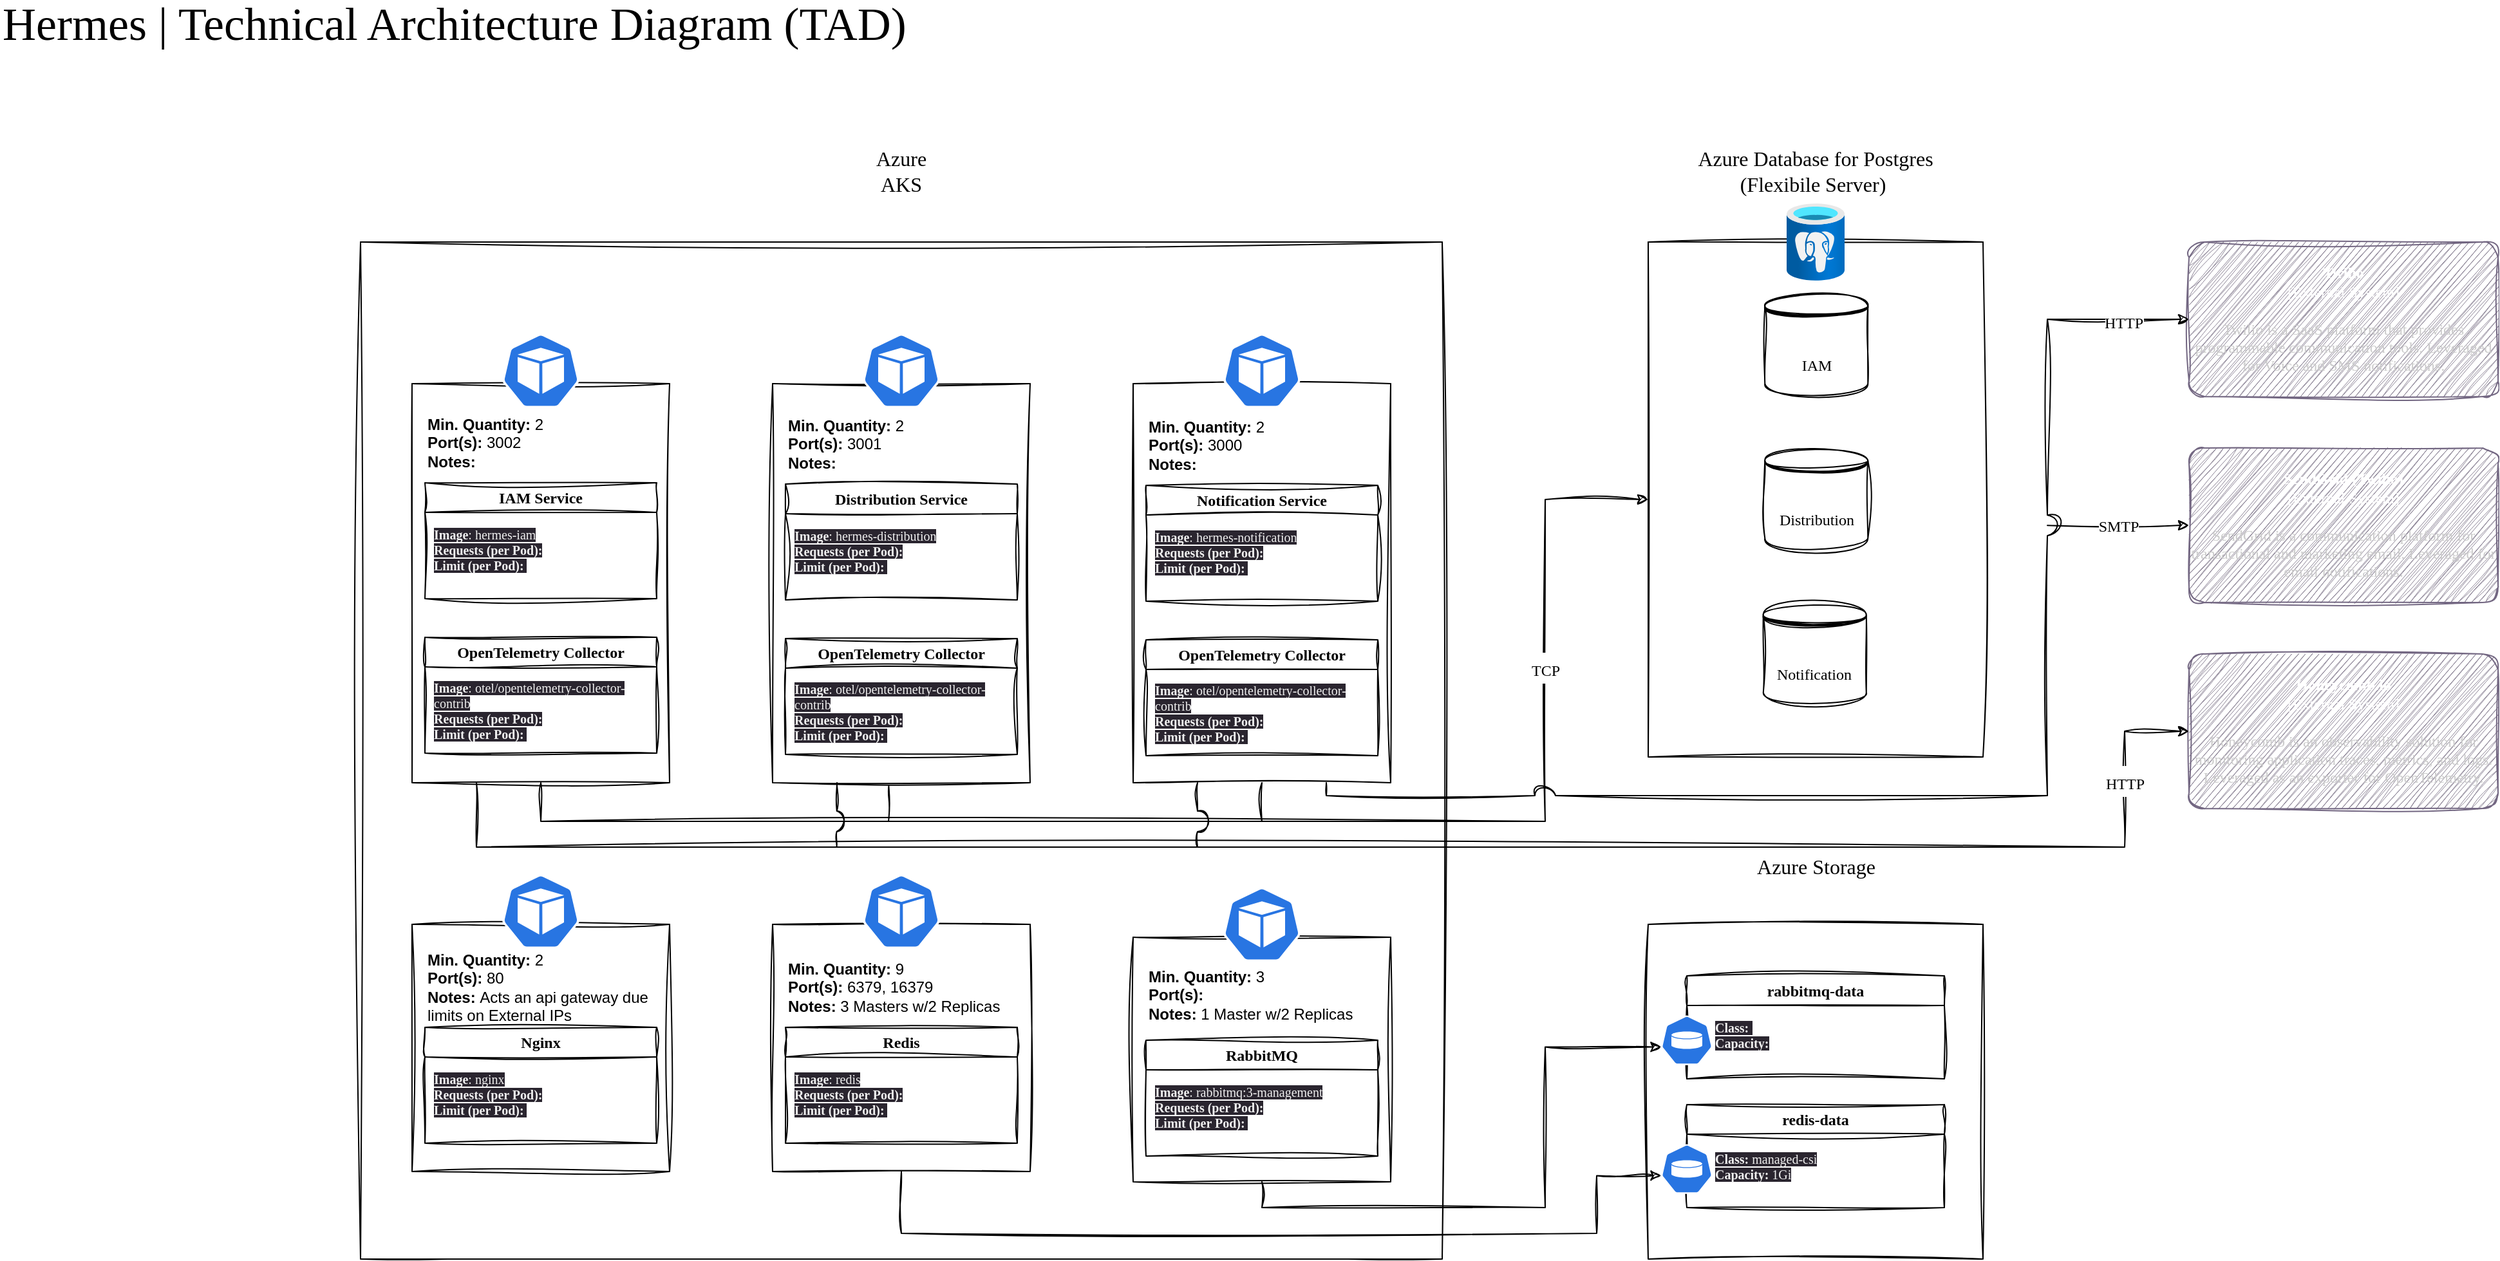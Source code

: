 <mxfile pages="4">
    <diagram id="2Gkv6FE4vdmPyi1bAJmb" name="Technical Architecture Diagram">
        <mxGraphModel dx="3394" dy="2376" grid="1" gridSize="10" guides="1" tooltips="1" connect="1" arrows="1" fold="1" page="0" pageScale="1" pageWidth="850" pageHeight="1100" math="0" shadow="0">
            <root>
                <mxCell id="0"/>
                <mxCell id="1" parent="0"/>
                <mxCell id="NNzQ9OLJEEIsdmaNe6ea-1" style="edgeStyle=orthogonalEdgeStyle;rounded=0;sketch=1;hachureGap=4;jiggle=2;curveFitting=1;orthogonalLoop=1;jettySize=auto;html=1;entryX=0;entryY=0.5;entryDx=0;entryDy=0;fontFamily=Architects Daughter;fontSource=https%3A%2F%2Ffonts.googleapis.com%2Fcss%3Ffamily%3DArchitects%2BDaughter;fontSize=16;jumpStyle=none;exitX=0.5;exitY=1;exitDx=0;exitDy=0;" parent="1" source="rXFEVGxpBX3mrXWGQERh-1" target="0QUQUSxnzIPQxBeECktE-9" edge="1">
                    <mxGeometry relative="1" as="geometry">
                        <Array as="points">
                            <mxPoint x="-380" y="-440"/>
                            <mxPoint x="400" y="-440"/>
                            <mxPoint x="400" y="-690"/>
                        </Array>
                    </mxGeometry>
                </mxCell>
                <mxCell id="SyOUftprS-1ujUattGmw-1" value="&lt;font style=&quot;font-size: 12px;&quot; data-font-src=&quot;https://fonts.googleapis.com/css?family=Fredericka+the+Great&quot; face=&quot;Fredericka the Great&quot;&gt;TCP&lt;/font&gt;" style="edgeLabel;html=1;align=center;verticalAlign=middle;resizable=0;points=[];fontSize=20;fontFamily=Architects Daughter;" parent="NNzQ9OLJEEIsdmaNe6ea-1" vertex="1" connectable="0">
                    <mxGeometry x="0.557" relative="1" as="geometry">
                        <mxPoint y="-43" as="offset"/>
                    </mxGeometry>
                </mxCell>
                <mxCell id="8IcqJ4b7CUZgraG8eevX-1" value="&lt;p style=&quot;line-height: 120%;&quot;&gt;&lt;font style=&quot;font-size: 36px;&quot; data-font-src=&quot;https://fonts.googleapis.com/css?family=Fredericka+the+Great&quot; face=&quot;Fredericka the Great&quot;&gt;Hermes | Technical Architecture Diagram (TAD)&lt;/font&gt;&lt;/p&gt;" style="text;html=1;strokeColor=none;fillColor=none;align=left;verticalAlign=middle;whiteSpace=wrap;rounded=0;sketch=1;curveFitting=1;jiggle=2;" parent="1" vertex="1">
                    <mxGeometry x="-800" y="-1070" width="840" height="30" as="geometry"/>
                </mxCell>
                <mxCell id="R06KgHXmFekiZf-aI9Lz-7" value="" style="swimlane;startSize=0;sketch=1;hachureGap=4;jiggle=2;curveFitting=1;fontFamily=Fredericka the Great;fontSource=https%3A%2F%2Ffonts.googleapis.com%2Fcss%3Ffamily%3DFredericka%2Bthe%2BGreat;fontSize=12;" parent="1" vertex="1">
                    <mxGeometry x="480" y="-360" width="260" height="260" as="geometry"/>
                </mxCell>
                <mxCell id="5" value="" style="shape=image;verticalLabelPosition=bottom;labelBackgroundColor=default;verticalAlign=top;aspect=fixed;imageAspect=0;image=https://seeklogo.com/images/A/azure-storage-table-logo-A474F6AD9A-seeklogo.com.png;" parent="R06KgHXmFekiZf-aI9Lz-7" vertex="1">
                    <mxGeometry x="100.62" y="-28.3" width="58.76" height="52.3" as="geometry"/>
                </mxCell>
                <mxCell id="i1giE4otN1AqNgv2IZVR-5" value="rabbitmq-data" style="swimlane;whiteSpace=wrap;html=1;sketch=1;hachureGap=4;jiggle=2;curveFitting=1;fontFamily=Fredericka the Great;fontSource=https%3A%2F%2Ffonts.googleapis.com%2Fcss%3Ffamily%3DFredericka%2Bthe%2BGreat;fontSize=12;" parent="R06KgHXmFekiZf-aI9Lz-7" vertex="1">
                    <mxGeometry x="30" y="40" width="200" height="80" as="geometry"/>
                </mxCell>
                <mxCell id="i1giE4otN1AqNgv2IZVR-6" value="" style="sketch=0;html=1;dashed=0;whitespace=wrap;fillColor=#2875E2;strokeColor=#ffffff;points=[[0.005,0.63,0],[0.1,0.2,0],[0.9,0.2,0],[0.5,0,0],[0.995,0.63,0],[0.72,0.99,0],[0.5,1,0],[0.28,0.99,0]];verticalLabelPosition=bottom;align=center;verticalAlign=top;shape=mxgraph.kubernetes.icon;prIcon=pv;hachureGap=4;jiggle=2;curveFitting=1;fontFamily=Fredericka the Great;fontSource=https%3A%2F%2Ffonts.googleapis.com%2Fcss%3Ffamily%3DFredericka%2Bthe%2BGreat;fontSize=12;" parent="i1giE4otN1AqNgv2IZVR-5" vertex="1">
                    <mxGeometry x="-20" y="30" width="40" height="40" as="geometry"/>
                </mxCell>
                <mxCell id="gy6aoMb-qPWMpW-TZDe2-5" value="&lt;span style=&quot;color: rgb(240, 240, 240); font-family: &amp;quot;Fredericka the Great&amp;quot;; font-size: 10px; font-style: normal; font-variant-ligatures: normal; font-variant-caps: normal; letter-spacing: normal; orphans: 2; text-align: center; text-indent: 0px; text-transform: none; widows: 2; word-spacing: 0px; -webkit-text-stroke-width: 0px; background-color: rgb(42, 37, 47); text-decoration-thickness: initial; text-decoration-style: initial; text-decoration-color: initial; float: none; display: inline !important;&quot;&gt;&lt;b&gt;Class:&amp;nbsp;&lt;br&gt;Capacity:&lt;/b&gt;&lt;br&gt;&lt;/span&gt;" style="text;whiteSpace=wrap;html=1;fontSize=10;fontFamily=Fredericka the Great;" parent="i1giE4otN1AqNgv2IZVR-5" vertex="1">
                    <mxGeometry x="20" y="28" width="170" height="50" as="geometry"/>
                </mxCell>
                <mxCell id="i1giE4otN1AqNgv2IZVR-3" value="redis-data" style="swimlane;whiteSpace=wrap;html=1;sketch=1;hachureGap=4;jiggle=2;curveFitting=1;fontFamily=Fredericka the Great;fontSource=https%3A%2F%2Ffonts.googleapis.com%2Fcss%3Ffamily%3DFredericka%2Bthe%2BGreat;fontSize=12;" parent="R06KgHXmFekiZf-aI9Lz-7" vertex="1">
                    <mxGeometry x="30" y="140" width="200" height="80" as="geometry"/>
                </mxCell>
                <mxCell id="R06KgHXmFekiZf-aI9Lz-5" value="" style="sketch=0;html=1;dashed=0;whitespace=wrap;fillColor=#2875E2;strokeColor=#ffffff;points=[[0.005,0.63,0],[0.1,0.2,0],[0.9,0.2,0],[0.5,0,0],[0.995,0.63,0],[0.72,0.99,0],[0.5,1,0],[0.28,0.99,0]];verticalLabelPosition=bottom;align=center;verticalAlign=top;shape=mxgraph.kubernetes.icon;prIcon=pv;hachureGap=4;jiggle=2;curveFitting=1;fontFamily=Fredericka the Great;fontSource=https%3A%2F%2Ffonts.googleapis.com%2Fcss%3Ffamily%3DFredericka%2Bthe%2BGreat;fontSize=12;" parent="i1giE4otN1AqNgv2IZVR-3" vertex="1">
                    <mxGeometry x="-20" y="30" width="40" height="40" as="geometry"/>
                </mxCell>
                <mxCell id="gy6aoMb-qPWMpW-TZDe2-6" value="&lt;span style=&quot;color: rgb(240, 240, 240); font-family: &amp;quot;Fredericka the Great&amp;quot;; font-size: 10px; font-style: normal; font-variant-ligatures: normal; font-variant-caps: normal; letter-spacing: normal; orphans: 2; text-align: center; text-indent: 0px; text-transform: none; widows: 2; word-spacing: 0px; -webkit-text-stroke-width: 0px; background-color: rgb(42, 37, 47); text-decoration-thickness: initial; text-decoration-style: initial; text-decoration-color: initial; float: none; display: inline !important;&quot;&gt;&lt;b&gt;Class: &lt;/b&gt;managed-csi&lt;br&gt;&lt;b&gt;Capacity: &lt;/b&gt;1Gi&lt;br&gt;&lt;/span&gt;" style="text;whiteSpace=wrap;html=1;fontSize=10;fontFamily=Fredericka the Great;" parent="i1giE4otN1AqNgv2IZVR-3" vertex="1">
                    <mxGeometry x="20" y="30" width="170" height="50" as="geometry"/>
                </mxCell>
                <mxCell id="suA8VNGEdasBDE2If8Ii-1" value="" style="swimlane;startSize=0;sketch=1;hachureGap=4;jiggle=2;fillStyle=solid;curveFitting=1;fontFamily=Fredericka the Great;fontSource=https%3A%2F%2Ffonts.googleapis.com%2Fcss%3Ffamily%3DArchitects%2BDaughter;fontSize=10;fillColor=#1e1924;" parent="1" vertex="1">
                    <mxGeometry x="-520" y="-890" width="840" height="790" as="geometry"/>
                </mxCell>
                <mxCell id="rXFEVGxpBX3mrXWGQERh-1" value="" style="swimlane;startSize=0;sketch=1;hachureGap=4;jiggle=2;curveFitting=1;fontFamily=Fredericka the Great;fontSource=https%3A%2F%2Ffonts.googleapis.com%2Fcss%3Ffamily%3DFredericka%2Bthe%2BGreat;fontSize=12;" parent="suA8VNGEdasBDE2If8Ii-1" vertex="1">
                    <mxGeometry x="40" y="110" width="200" height="310" as="geometry">
                        <mxRectangle x="-400" y="-480" width="50" height="40" as="alternateBounds"/>
                    </mxGeometry>
                </mxCell>
                <mxCell id="rXFEVGxpBX3mrXWGQERh-2" value="" style="sketch=0;html=1;dashed=0;whitespace=wrap;fillColor=#2875E2;strokeColor=#ffffff;points=[[0.005,0.63,0],[0.1,0.2,0],[0.9,0.2,0],[0.5,0,0],[0.995,0.63,0],[0.72,0.99,0],[0.5,1,0],[0.28,0.99,0]];verticalLabelPosition=bottom;align=center;verticalAlign=top;shape=mxgraph.kubernetes.icon;prIcon=pod;hachureGap=4;jiggle=2;curveFitting=1;fontFamily=Fredericka the Great;fontSource=https%3A%2F%2Ffonts.googleapis.com%2Fcss%3Ffamily%3DFredericka%2Bthe%2BGreat;fontSize=12;" parent="rXFEVGxpBX3mrXWGQERh-1" vertex="1">
                    <mxGeometry x="70" y="-40" width="60" height="60" as="geometry"/>
                </mxCell>
                <mxCell id="rXFEVGxpBX3mrXWGQERh-3" value="IAM Service" style="swimlane;whiteSpace=wrap;html=1;sketch=1;hachureGap=4;jiggle=2;curveFitting=1;fontFamily=Fredericka the Great;fontSource=https%3A%2F%2Ffonts.googleapis.com%2Fcss%3Ffamily%3DFredericka%2Bthe%2BGreat;fontSize=12;" parent="rXFEVGxpBX3mrXWGQERh-1" vertex="1">
                    <mxGeometry x="10" y="77" width="180" height="90" as="geometry"/>
                </mxCell>
                <mxCell id="rXFEVGxpBX3mrXWGQERh-4" value="&lt;span style=&quot;color: rgb(240, 240, 240); font-family: &amp;quot;Fredericka the Great&amp;quot;; font-size: 10px; font-style: normal; font-variant-ligatures: normal; font-variant-caps: normal; letter-spacing: normal; orphans: 2; text-align: center; text-indent: 0px; text-transform: none; widows: 2; word-spacing: 0px; -webkit-text-stroke-width: 0px; background-color: rgb(42, 37, 47); text-decoration-thickness: initial; text-decoration-style: initial; text-decoration-color: initial; float: none; display: inline !important;&quot;&gt;&lt;b&gt;Image&lt;/b&gt;&lt;/span&gt;&lt;span style=&quot;color: rgb(240, 240, 240); font-family: &amp;quot;Fredericka the Great&amp;quot;; font-size: 10px; font-style: normal; font-variant-ligatures: normal; font-variant-caps: normal; font-weight: 400; letter-spacing: normal; orphans: 2; text-align: center; text-indent: 0px; text-transform: none; widows: 2; word-spacing: 0px; -webkit-text-stroke-width: 0px; background-color: rgb(42, 37, 47); text-decoration-thickness: initial; text-decoration-style: initial; text-decoration-color: initial; float: none; display: inline !important;&quot;&gt;: &lt;/span&gt;&lt;span style=&quot;color: rgb(240, 240, 240); font-family: &amp;quot;Fredericka the Great&amp;quot;; font-size: 10px; font-style: normal; font-variant-ligatures: normal; font-variant-caps: normal; letter-spacing: normal; orphans: 2; text-align: center; text-indent: 0px; text-transform: none; widows: 2; word-spacing: 0px; -webkit-text-stroke-width: 0px; background-color: rgb(42, 37, 47); text-decoration-thickness: initial; text-decoration-style: initial; text-decoration-color: initial; float: none; display: inline !important;&quot;&gt;hermes-iam&lt;br&gt;&lt;b&gt;Requests (per Pod):&lt;br&gt;Limit (per Pod):&lt;/b&gt;&amp;nbsp;&lt;br&gt;&lt;/span&gt;" style="text;whiteSpace=wrap;html=1;fontSize=10;fontFamily=Fredericka the Great;" parent="rXFEVGxpBX3mrXWGQERh-3" vertex="1">
                    <mxGeometry x="5" y="28" width="170" height="62" as="geometry"/>
                </mxCell>
                <mxCell id="rXFEVGxpBX3mrXWGQERh-5" value="OpenTelemetry Collector" style="swimlane;whiteSpace=wrap;html=1;sketch=1;hachureGap=4;jiggle=2;curveFitting=1;fontFamily=Fredericka the Great;fontSource=https%3A%2F%2Ffonts.googleapis.com%2Fcss%3Ffamily%3DFredericka%2Bthe%2BGreat;fontSize=12;" parent="rXFEVGxpBX3mrXWGQERh-1" vertex="1">
                    <mxGeometry x="10" y="197" width="180" height="90" as="geometry"/>
                </mxCell>
                <mxCell id="rXFEVGxpBX3mrXWGQERh-6" value="&lt;span style=&quot;color: rgb(240, 240, 240); font-family: &amp;quot;Fredericka the Great&amp;quot;; font-size: 10px; font-style: normal; font-variant-ligatures: normal; font-variant-caps: normal; letter-spacing: normal; orphans: 2; text-align: center; text-indent: 0px; text-transform: none; widows: 2; word-spacing: 0px; -webkit-text-stroke-width: 0px; background-color: rgb(42, 37, 47); text-decoration-thickness: initial; text-decoration-style: initial; text-decoration-color: initial; float: none; display: inline !important;&quot;&gt;&lt;b&gt;Image&lt;/b&gt;&lt;/span&gt;&lt;span style=&quot;color: rgb(240, 240, 240); font-family: &amp;quot;Fredericka the Great&amp;quot;; font-size: 10px; font-style: normal; font-variant-ligatures: normal; font-variant-caps: normal; font-weight: 400; letter-spacing: normal; orphans: 2; text-align: center; text-indent: 0px; text-transform: none; widows: 2; word-spacing: 0px; -webkit-text-stroke-width: 0px; background-color: rgb(42, 37, 47); text-decoration-thickness: initial; text-decoration-style: initial; text-decoration-color: initial; float: none; display: inline !important;&quot;&gt;: otel/opentelemetry-collector-contrib&lt;br&gt;&lt;b&gt;Requests (per Pod):&lt;br&gt;Limit (per Pod):&lt;/b&gt;&amp;nbsp;&lt;br&gt;&lt;/span&gt;" style="text;whiteSpace=wrap;html=1;fontSize=10;fontFamily=Fredericka the Great;" parent="rXFEVGxpBX3mrXWGQERh-5" vertex="1">
                    <mxGeometry x="5" y="27" width="170" height="50" as="geometry"/>
                </mxCell>
                <mxCell id="pq9LGL7NwERep_rb1M0k-1" value="&lt;b&gt;Min. Quantity:&amp;nbsp;&lt;/b&gt;2&lt;br&gt;&lt;b&gt;Port(s): &lt;/b&gt;3002&lt;br&gt;&lt;b&gt;Notes:&amp;nbsp;&lt;/b&gt;&lt;b&gt;&lt;br&gt;&lt;/b&gt;" style="text;html=1;strokeColor=none;fillColor=none;align=left;verticalAlign=middle;whiteSpace=wrap;rounded=0;" parent="rXFEVGxpBX3mrXWGQERh-1" vertex="1">
                    <mxGeometry x="10" y="24" width="180" height="43" as="geometry"/>
                </mxCell>
                <mxCell id="NNzQ9OLJEEIsdmaNe6ea-4" style="edgeStyle=orthogonalEdgeStyle;rounded=0;sketch=1;hachureGap=4;jiggle=2;curveFitting=1;orthogonalLoop=1;jettySize=auto;html=1;exitX=0.451;exitY=1.008;exitDx=0;exitDy=0;fontFamily=Architects Daughter;fontSource=https%3A%2F%2Ffonts.googleapis.com%2Fcss%3Ffamily%3DArchitects%2BDaughter;fontSize=16;endArrow=none;endFill=0;exitPerimeter=0;" parent="suA8VNGEdasBDE2If8Ii-1" source="suA8VNGEdasBDE2If8Ii-2" edge="1">
                    <mxGeometry relative="1" as="geometry">
                        <mxPoint x="410" y="450" as="targetPoint"/>
                        <mxPoint x="410" y="400.0" as="sourcePoint"/>
                    </mxGeometry>
                </mxCell>
                <mxCell id="bJvDz-lHlCBhiVpseZ4V-2" style="edgeStyle=orthogonalEdgeStyle;rounded=0;sketch=1;hachureGap=4;jiggle=2;curveFitting=1;orthogonalLoop=1;jettySize=auto;html=1;exitX=0.25;exitY=1;exitDx=0;exitDy=0;fontFamily=Architects Daughter;fontSource=https%3A%2F%2Ffonts.googleapis.com%2Fcss%3Ffamily%3DArchitects%2BDaughter;fontSize=16;endArrow=none;endFill=0;jumpStyle=arc;jumpSize=16;" parent="suA8VNGEdasBDE2If8Ii-1" source="suA8VNGEdasBDE2If8Ii-2" edge="1">
                    <mxGeometry relative="1" as="geometry">
                        <mxPoint x="369.737" y="470" as="targetPoint"/>
                    </mxGeometry>
                </mxCell>
                <mxCell id="suA8VNGEdasBDE2If8Ii-2" value="" style="swimlane;startSize=0;sketch=1;hachureGap=4;jiggle=2;curveFitting=1;fontFamily=Fredericka the Great;fontSource=https%3A%2F%2Ffonts.googleapis.com%2Fcss%3Ffamily%3DFredericka%2Bthe%2BGreat;fontSize=12;" parent="suA8VNGEdasBDE2If8Ii-1" vertex="1">
                    <mxGeometry x="320" y="110" width="200" height="310" as="geometry">
                        <mxRectangle x="-400" y="-480" width="50" height="40" as="alternateBounds"/>
                    </mxGeometry>
                </mxCell>
                <mxCell id="suA8VNGEdasBDE2If8Ii-3" value="" style="sketch=0;html=1;dashed=0;whitespace=wrap;fillColor=#2875E2;strokeColor=#ffffff;points=[[0.005,0.63,0],[0.1,0.2,0],[0.9,0.2,0],[0.5,0,0],[0.995,0.63,0],[0.72,0.99,0],[0.5,1,0],[0.28,0.99,0]];verticalLabelPosition=bottom;align=center;verticalAlign=top;shape=mxgraph.kubernetes.icon;prIcon=pod;hachureGap=4;jiggle=2;curveFitting=1;fontFamily=Fredericka the Great;fontSource=https%3A%2F%2Ffonts.googleapis.com%2Fcss%3Ffamily%3DFredericka%2Bthe%2BGreat;fontSize=12;" parent="suA8VNGEdasBDE2If8Ii-2" vertex="1">
                    <mxGeometry x="70" y="-40" width="60" height="60" as="geometry"/>
                </mxCell>
                <mxCell id="suA8VNGEdasBDE2If8Ii-4" value="Distribution Service" style="swimlane;whiteSpace=wrap;html=1;sketch=1;hachureGap=4;jiggle=2;curveFitting=1;fontFamily=Fredericka the Great;fontSource=https%3A%2F%2Ffonts.googleapis.com%2Fcss%3Ffamily%3DFredericka%2Bthe%2BGreat;fontSize=12;" parent="suA8VNGEdasBDE2If8Ii-2" vertex="1">
                    <mxGeometry x="10" y="78" width="180" height="90" as="geometry"/>
                </mxCell>
                <mxCell id="suA8VNGEdasBDE2If8Ii-5" value="&lt;span style=&quot;color: rgb(240, 240, 240); font-family: &amp;quot;Fredericka the Great&amp;quot;; font-size: 10px; font-style: normal; font-variant-ligatures: normal; font-variant-caps: normal; letter-spacing: normal; orphans: 2; text-align: center; text-indent: 0px; text-transform: none; widows: 2; word-spacing: 0px; -webkit-text-stroke-width: 0px; background-color: rgb(42, 37, 47); text-decoration-thickness: initial; text-decoration-style: initial; text-decoration-color: initial; float: none; display: inline !important;&quot;&gt;&lt;b&gt;Image&lt;/b&gt;&lt;/span&gt;&lt;span style=&quot;color: rgb(240, 240, 240); font-family: &amp;quot;Fredericka the Great&amp;quot;; font-size: 10px; font-style: normal; font-variant-ligatures: normal; font-variant-caps: normal; font-weight: 400; letter-spacing: normal; orphans: 2; text-align: center; text-indent: 0px; text-transform: none; widows: 2; word-spacing: 0px; -webkit-text-stroke-width: 0px; background-color: rgb(42, 37, 47); text-decoration-thickness: initial; text-decoration-style: initial; text-decoration-color: initial; float: none; display: inline !important;&quot;&gt;: &lt;/span&gt;&lt;span style=&quot;color: rgb(240, 240, 240); font-family: &amp;quot;Fredericka the Great&amp;quot;; font-size: 10px; font-style: normal; font-variant-ligatures: normal; font-variant-caps: normal; letter-spacing: normal; orphans: 2; text-align: center; text-indent: 0px; text-transform: none; widows: 2; word-spacing: 0px; -webkit-text-stroke-width: 0px; background-color: rgb(42, 37, 47); text-decoration-thickness: initial; text-decoration-style: initial; text-decoration-color: initial; float: none; display: inline !important;&quot;&gt;hermes-distribution&lt;br&gt;&lt;b&gt;Requests (per Pod):&lt;br&gt;Limit (per Pod):&lt;/b&gt;&amp;nbsp;&lt;br&gt;&lt;/span&gt;" style="text;whiteSpace=wrap;html=1;fontSize=10;fontFamily=Fredericka the Great;" parent="suA8VNGEdasBDE2If8Ii-4" vertex="1">
                    <mxGeometry x="5" y="28" width="170" height="62" as="geometry"/>
                </mxCell>
                <mxCell id="suA8VNGEdasBDE2If8Ii-6" value="OpenTelemetry Collector" style="swimlane;whiteSpace=wrap;html=1;sketch=1;hachureGap=4;jiggle=2;curveFitting=1;fontFamily=Fredericka the Great;fontSource=https%3A%2F%2Ffonts.googleapis.com%2Fcss%3Ffamily%3DFredericka%2Bthe%2BGreat;fontSize=12;" parent="suA8VNGEdasBDE2If8Ii-2" vertex="1">
                    <mxGeometry x="10" y="198" width="180" height="90" as="geometry"/>
                </mxCell>
                <mxCell id="suA8VNGEdasBDE2If8Ii-7" value="&lt;span style=&quot;color: rgb(240, 240, 240); font-family: &amp;quot;Fredericka the Great&amp;quot;; font-size: 10px; font-style: normal; font-variant-ligatures: normal; font-variant-caps: normal; letter-spacing: normal; orphans: 2; text-align: center; text-indent: 0px; text-transform: none; widows: 2; word-spacing: 0px; -webkit-text-stroke-width: 0px; background-color: rgb(42, 37, 47); text-decoration-thickness: initial; text-decoration-style: initial; text-decoration-color: initial; float: none; display: inline !important;&quot;&gt;&lt;b&gt;Image&lt;/b&gt;&lt;/span&gt;&lt;span style=&quot;color: rgb(240, 240, 240); font-family: &amp;quot;Fredericka the Great&amp;quot;; font-size: 10px; font-style: normal; font-variant-ligatures: normal; font-variant-caps: normal; font-weight: 400; letter-spacing: normal; orphans: 2; text-align: center; text-indent: 0px; text-transform: none; widows: 2; word-spacing: 0px; -webkit-text-stroke-width: 0px; background-color: rgb(42, 37, 47); text-decoration-thickness: initial; text-decoration-style: initial; text-decoration-color: initial; float: none; display: inline !important;&quot;&gt;: otel/opentelemetry-collector-contrib&lt;br&gt;&lt;b&gt;Requests (per Pod):&lt;br&gt;Limit (per Pod):&lt;/b&gt;&amp;nbsp;&lt;br&gt;&lt;/span&gt;" style="text;whiteSpace=wrap;html=1;fontSize=10;fontFamily=Fredericka the Great;" parent="suA8VNGEdasBDE2If8Ii-6" vertex="1">
                    <mxGeometry x="5" y="27" width="170" height="50" as="geometry"/>
                </mxCell>
                <mxCell id="pq9LGL7NwERep_rb1M0k-2" value="&lt;b&gt;Min. Quantity:&amp;nbsp;&lt;/b&gt;2&lt;br&gt;&lt;b&gt;Port(s): &lt;/b&gt;3001&lt;br&gt;&lt;b&gt;Notes:&amp;nbsp;&lt;/b&gt;" style="text;html=1;strokeColor=none;fillColor=none;align=left;verticalAlign=middle;whiteSpace=wrap;rounded=0;" parent="suA8VNGEdasBDE2If8Ii-2" vertex="1">
                    <mxGeometry x="10" y="25" width="180" height="44" as="geometry"/>
                </mxCell>
                <mxCell id="NNzQ9OLJEEIsdmaNe6ea-5" style="edgeStyle=orthogonalEdgeStyle;rounded=0;sketch=1;hachureGap=4;jiggle=2;curveFitting=1;orthogonalLoop=1;jettySize=auto;html=1;exitX=0.5;exitY=1;exitDx=0;exitDy=0;fontFamily=Architects Daughter;fontSource=https%3A%2F%2Ffonts.googleapis.com%2Fcss%3Ffamily%3DArchitects%2BDaughter;fontSize=16;endArrow=none;endFill=0;" parent="suA8VNGEdasBDE2If8Ii-1" source="suA8VNGEdasBDE2If8Ii-8" edge="1">
                    <mxGeometry relative="1" as="geometry">
                        <mxPoint x="700" y="450" as="targetPoint"/>
                        <mxPoint x="699.75" y="400" as="sourcePoint"/>
                        <Array as="points"/>
                    </mxGeometry>
                </mxCell>
                <mxCell id="bJvDz-lHlCBhiVpseZ4V-3" style="edgeStyle=orthogonalEdgeStyle;rounded=0;sketch=1;hachureGap=4;jiggle=2;curveFitting=1;orthogonalLoop=1;jettySize=auto;html=1;exitX=0.25;exitY=1;exitDx=0;exitDy=0;fontFamily=Architects Daughter;fontSource=https%3A%2F%2Ffonts.googleapis.com%2Fcss%3Ffamily%3DArchitects%2BDaughter;fontSize=16;endArrow=none;endFill=0;jumpStyle=arc;jumpSize=16;" parent="suA8VNGEdasBDE2If8Ii-1" source="suA8VNGEdasBDE2If8Ii-8" edge="1">
                    <mxGeometry relative="1" as="geometry">
                        <mxPoint x="650.043" y="470" as="targetPoint"/>
                    </mxGeometry>
                </mxCell>
                <mxCell id="suA8VNGEdasBDE2If8Ii-8" value="" style="swimlane;startSize=0;sketch=1;hachureGap=4;jiggle=2;curveFitting=1;fontFamily=Fredericka the Great;fontSource=https%3A%2F%2Ffonts.googleapis.com%2Fcss%3Ffamily%3DFredericka%2Bthe%2BGreat;fontSize=12;" parent="suA8VNGEdasBDE2If8Ii-1" vertex="1">
                    <mxGeometry x="600" y="110" width="200" height="310" as="geometry">
                        <mxRectangle x="-400" y="-480" width="50" height="40" as="alternateBounds"/>
                    </mxGeometry>
                </mxCell>
                <mxCell id="suA8VNGEdasBDE2If8Ii-9" value="" style="sketch=0;html=1;dashed=0;whitespace=wrap;fillColor=#2875E2;strokeColor=#ffffff;points=[[0.005,0.63,0],[0.1,0.2,0],[0.9,0.2,0],[0.5,0,0],[0.995,0.63,0],[0.72,0.99,0],[0.5,1,0],[0.28,0.99,0]];verticalLabelPosition=bottom;align=center;verticalAlign=top;shape=mxgraph.kubernetes.icon;prIcon=pod;hachureGap=4;jiggle=2;curveFitting=1;fontFamily=Fredericka the Great;fontSource=https%3A%2F%2Ffonts.googleapis.com%2Fcss%3Ffamily%3DFredericka%2Bthe%2BGreat;fontSize=12;" parent="suA8VNGEdasBDE2If8Ii-8" vertex="1">
                    <mxGeometry x="70" y="-40" width="60" height="60" as="geometry"/>
                </mxCell>
                <mxCell id="suA8VNGEdasBDE2If8Ii-10" value="Notification Service" style="swimlane;whiteSpace=wrap;html=1;sketch=1;hachureGap=4;jiggle=2;curveFitting=1;fontFamily=Fredericka the Great;fontSource=https%3A%2F%2Ffonts.googleapis.com%2Fcss%3Ffamily%3DFredericka%2Bthe%2BGreat;fontSize=12;" parent="suA8VNGEdasBDE2If8Ii-8" vertex="1">
                    <mxGeometry x="10" y="79" width="180" height="90" as="geometry"/>
                </mxCell>
                <mxCell id="suA8VNGEdasBDE2If8Ii-11" value="&lt;span style=&quot;color: rgb(240, 240, 240); font-family: &amp;quot;Fredericka the Great&amp;quot;; font-size: 10px; font-style: normal; font-variant-ligatures: normal; font-variant-caps: normal; letter-spacing: normal; orphans: 2; text-align: center; text-indent: 0px; text-transform: none; widows: 2; word-spacing: 0px; -webkit-text-stroke-width: 0px; background-color: rgb(42, 37, 47); text-decoration-thickness: initial; text-decoration-style: initial; text-decoration-color: initial; float: none; display: inline !important;&quot;&gt;&lt;b&gt;Image&lt;/b&gt;&lt;/span&gt;&lt;span style=&quot;color: rgb(240, 240, 240); font-family: &amp;quot;Fredericka the Great&amp;quot;; font-size: 10px; font-style: normal; font-variant-ligatures: normal; font-variant-caps: normal; font-weight: 400; letter-spacing: normal; orphans: 2; text-align: center; text-indent: 0px; text-transform: none; widows: 2; word-spacing: 0px; -webkit-text-stroke-width: 0px; background-color: rgb(42, 37, 47); text-decoration-thickness: initial; text-decoration-style: initial; text-decoration-color: initial; float: none; display: inline !important;&quot;&gt;: &lt;/span&gt;&lt;span style=&quot;color: rgb(240, 240, 240); font-family: &amp;quot;Fredericka the Great&amp;quot;; font-size: 10px; font-style: normal; font-variant-ligatures: normal; font-variant-caps: normal; letter-spacing: normal; orphans: 2; text-align: center; text-indent: 0px; text-transform: none; widows: 2; word-spacing: 0px; -webkit-text-stroke-width: 0px; background-color: rgb(42, 37, 47); text-decoration-thickness: initial; text-decoration-style: initial; text-decoration-color: initial; float: none; display: inline !important;&quot;&gt;hermes-notification&lt;br&gt;&lt;b&gt;Requests (per Pod):&lt;br&gt;Limit (per Pod):&lt;/b&gt;&amp;nbsp;&lt;br&gt;&lt;/span&gt;" style="text;whiteSpace=wrap;html=1;fontSize=10;fontFamily=Fredericka the Great;" parent="suA8VNGEdasBDE2If8Ii-10" vertex="1">
                    <mxGeometry x="5" y="28" width="170" height="62" as="geometry"/>
                </mxCell>
                <mxCell id="suA8VNGEdasBDE2If8Ii-12" value="OpenTelemetry Collector" style="swimlane;whiteSpace=wrap;html=1;sketch=1;hachureGap=4;jiggle=2;curveFitting=1;fontFamily=Fredericka the Great;fontSource=https%3A%2F%2Ffonts.googleapis.com%2Fcss%3Ffamily%3DFredericka%2Bthe%2BGreat;fontSize=12;" parent="suA8VNGEdasBDE2If8Ii-8" vertex="1">
                    <mxGeometry x="10" y="199" width="180" height="90" as="geometry"/>
                </mxCell>
                <mxCell id="suA8VNGEdasBDE2If8Ii-13" value="&lt;span style=&quot;color: rgb(240, 240, 240); font-family: &amp;quot;Fredericka the Great&amp;quot;; font-size: 10px; font-style: normal; font-variant-ligatures: normal; font-variant-caps: normal; letter-spacing: normal; orphans: 2; text-align: center; text-indent: 0px; text-transform: none; widows: 2; word-spacing: 0px; -webkit-text-stroke-width: 0px; background-color: rgb(42, 37, 47); text-decoration-thickness: initial; text-decoration-style: initial; text-decoration-color: initial; float: none; display: inline !important;&quot;&gt;&lt;b&gt;Image&lt;/b&gt;&lt;/span&gt;&lt;span style=&quot;color: rgb(240, 240, 240); font-family: &amp;quot;Fredericka the Great&amp;quot;; font-size: 10px; font-style: normal; font-variant-ligatures: normal; font-variant-caps: normal; font-weight: 400; letter-spacing: normal; orphans: 2; text-align: center; text-indent: 0px; text-transform: none; widows: 2; word-spacing: 0px; -webkit-text-stroke-width: 0px; background-color: rgb(42, 37, 47); text-decoration-thickness: initial; text-decoration-style: initial; text-decoration-color: initial; float: none; display: inline !important;&quot;&gt;: otel/opentelemetry-collector-contrib&lt;br&gt;&lt;b&gt;Requests (per Pod):&lt;br&gt;Limit (per Pod):&lt;/b&gt;&amp;nbsp;&lt;br&gt;&lt;/span&gt;" style="text;whiteSpace=wrap;html=1;fontSize=10;fontFamily=Fredericka the Great;" parent="suA8VNGEdasBDE2If8Ii-12" vertex="1">
                    <mxGeometry x="5" y="27" width="170" height="50" as="geometry"/>
                </mxCell>
                <mxCell id="pq9LGL7NwERep_rb1M0k-3" value="&lt;b&gt;Min. Quantity:&amp;nbsp;&lt;/b&gt;2&lt;br&gt;&lt;b&gt;Port(s): &lt;/b&gt;3000&lt;br&gt;&lt;b&gt;Notes:&amp;nbsp;&lt;/b&gt;" style="text;html=1;strokeColor=none;fillColor=none;align=left;verticalAlign=middle;whiteSpace=wrap;rounded=0;" parent="suA8VNGEdasBDE2If8Ii-8" vertex="1">
                    <mxGeometry x="10" y="27" width="180" height="42" as="geometry"/>
                </mxCell>
                <mxCell id="qSy9Eax574gts2crhAB1-1" value="" style="swimlane;startSize=0;sketch=1;hachureGap=4;jiggle=2;curveFitting=1;fontFamily=Fredericka the Great;fontSource=https%3A%2F%2Ffonts.googleapis.com%2Fcss%3Ffamily%3DFredericka%2Bthe%2BGreat;fontSize=12;" parent="suA8VNGEdasBDE2If8Ii-1" vertex="1">
                    <mxGeometry x="320" y="530" width="200" height="192" as="geometry">
                        <mxRectangle x="-400" y="-480" width="50" height="40" as="alternateBounds"/>
                    </mxGeometry>
                </mxCell>
                <mxCell id="qSy9Eax574gts2crhAB1-2" value="" style="sketch=0;html=1;dashed=0;whitespace=wrap;fillColor=#2875E2;strokeColor=#ffffff;points=[[0.005,0.63,0],[0.1,0.2,0],[0.9,0.2,0],[0.5,0,0],[0.995,0.63,0],[0.72,0.99,0],[0.5,1,0],[0.28,0.99,0]];verticalLabelPosition=bottom;align=center;verticalAlign=top;shape=mxgraph.kubernetes.icon;prIcon=pod;hachureGap=4;jiggle=2;curveFitting=1;fontFamily=Fredericka the Great;fontSource=https%3A%2F%2Ffonts.googleapis.com%2Fcss%3Ffamily%3DFredericka%2Bthe%2BGreat;fontSize=12;" parent="qSy9Eax574gts2crhAB1-1" vertex="1">
                    <mxGeometry x="70" y="-40" width="60" height="60" as="geometry"/>
                </mxCell>
                <mxCell id="qSy9Eax574gts2crhAB1-3" value="Redis" style="swimlane;whiteSpace=wrap;html=1;sketch=1;hachureGap=4;jiggle=2;curveFitting=1;fontFamily=Fredericka the Great;fontSource=https%3A%2F%2Ffonts.googleapis.com%2Fcss%3Ffamily%3DFredericka%2Bthe%2BGreat;fontSize=12;" parent="qSy9Eax574gts2crhAB1-1" vertex="1">
                    <mxGeometry x="10" y="80" width="180" height="90" as="geometry"/>
                </mxCell>
                <mxCell id="qSy9Eax574gts2crhAB1-4" value="&lt;span style=&quot;color: rgb(240, 240, 240); font-family: &amp;quot;Fredericka the Great&amp;quot;; font-size: 10px; font-style: normal; font-variant-ligatures: normal; font-variant-caps: normal; letter-spacing: normal; orphans: 2; text-align: center; text-indent: 0px; text-transform: none; widows: 2; word-spacing: 0px; -webkit-text-stroke-width: 0px; background-color: rgb(42, 37, 47); text-decoration-thickness: initial; text-decoration-style: initial; text-decoration-color: initial; float: none; display: inline !important;&quot;&gt;&lt;b&gt;Image&lt;/b&gt;&lt;/span&gt;&lt;span style=&quot;color: rgb(240, 240, 240); font-family: &amp;quot;Fredericka the Great&amp;quot;; font-size: 10px; font-style: normal; font-variant-ligatures: normal; font-variant-caps: normal; font-weight: 400; letter-spacing: normal; orphans: 2; text-align: center; text-indent: 0px; text-transform: none; widows: 2; word-spacing: 0px; -webkit-text-stroke-width: 0px; background-color: rgb(42, 37, 47); text-decoration-thickness: initial; text-decoration-style: initial; text-decoration-color: initial; float: none; display: inline !important;&quot;&gt;: &lt;/span&gt;&lt;span style=&quot;color: rgb(240, 240, 240); font-family: &amp;quot;Fredericka the Great&amp;quot;; font-size: 10px; font-style: normal; font-variant-ligatures: normal; font-variant-caps: normal; letter-spacing: normal; orphans: 2; text-align: center; text-indent: 0px; text-transform: none; widows: 2; word-spacing: 0px; -webkit-text-stroke-width: 0px; background-color: rgb(42, 37, 47); text-decoration-thickness: initial; text-decoration-style: initial; text-decoration-color: initial; float: none; display: inline !important;&quot;&gt;redis&lt;br&gt;&lt;b&gt;Requests (per Pod):&lt;br&gt;Limit (per Pod):&lt;/b&gt;&amp;nbsp;&lt;br&gt;&lt;/span&gt;" style="text;whiteSpace=wrap;html=1;fontSize=10;fontFamily=Fredericka the Great;" parent="qSy9Eax574gts2crhAB1-3" vertex="1">
                    <mxGeometry x="5" y="28" width="170" height="62" as="geometry"/>
                </mxCell>
                <mxCell id="pq9LGL7NwERep_rb1M0k-4" value="&lt;b&gt;Min. Quantity: &lt;/b&gt;9&lt;br&gt;&lt;b&gt;Port(s): &lt;/b&gt;6379, 16379&lt;br&gt;&lt;b&gt;Notes: &lt;/b&gt;3 Masters w/2 Replicas" style="text;html=1;strokeColor=none;fillColor=none;align=left;verticalAlign=middle;whiteSpace=wrap;rounded=0;" parent="qSy9Eax574gts2crhAB1-1" vertex="1">
                    <mxGeometry x="10" y="28" width="180" height="42" as="geometry"/>
                </mxCell>
                <mxCell id="qSy9Eax574gts2crhAB1-7" value="" style="swimlane;startSize=0;sketch=1;hachureGap=4;jiggle=2;curveFitting=1;fontFamily=Fredericka the Great;fontSource=https%3A%2F%2Ffonts.googleapis.com%2Fcss%3Ffamily%3DFredericka%2Bthe%2BGreat;fontSize=12;" parent="suA8VNGEdasBDE2If8Ii-1" vertex="1">
                    <mxGeometry x="600" y="540" width="200" height="190" as="geometry">
                        <mxRectangle x="-400" y="-480" width="50" height="40" as="alternateBounds"/>
                    </mxGeometry>
                </mxCell>
                <mxCell id="qSy9Eax574gts2crhAB1-8" value="" style="sketch=0;html=1;dashed=0;whitespace=wrap;fillColor=#2875E2;strokeColor=#ffffff;points=[[0.005,0.63,0],[0.1,0.2,0],[0.9,0.2,0],[0.5,0,0],[0.995,0.63,0],[0.72,0.99,0],[0.5,1,0],[0.28,0.99,0]];verticalLabelPosition=bottom;align=center;verticalAlign=top;shape=mxgraph.kubernetes.icon;prIcon=pod;hachureGap=4;jiggle=2;curveFitting=1;fontFamily=Fredericka the Great;fontSource=https%3A%2F%2Ffonts.googleapis.com%2Fcss%3Ffamily%3DFredericka%2Bthe%2BGreat;fontSize=12;" parent="qSy9Eax574gts2crhAB1-7" vertex="1">
                    <mxGeometry x="70" y="-40" width="60" height="60" as="geometry"/>
                </mxCell>
                <mxCell id="qSy9Eax574gts2crhAB1-9" value="RabbitMQ" style="swimlane;whiteSpace=wrap;html=1;sketch=1;hachureGap=4;jiggle=2;curveFitting=1;fontFamily=Fredericka the Great;fontSource=https%3A%2F%2Ffonts.googleapis.com%2Fcss%3Ffamily%3DFredericka%2Bthe%2BGreat;fontSize=12;" parent="qSy9Eax574gts2crhAB1-7" vertex="1">
                    <mxGeometry x="10" y="80" width="180" height="90" as="geometry"/>
                </mxCell>
                <mxCell id="qSy9Eax574gts2crhAB1-10" value="&lt;span style=&quot;color: rgb(240, 240, 240); font-family: &amp;quot;Fredericka the Great&amp;quot;; font-size: 10px; font-style: normal; font-variant-ligatures: normal; font-variant-caps: normal; letter-spacing: normal; orphans: 2; text-align: center; text-indent: 0px; text-transform: none; widows: 2; word-spacing: 0px; -webkit-text-stroke-width: 0px; background-color: rgb(42, 37, 47); text-decoration-thickness: initial; text-decoration-style: initial; text-decoration-color: initial; float: none; display: inline !important;&quot;&gt;&lt;b&gt;Image&lt;/b&gt;&lt;/span&gt;&lt;span style=&quot;color: rgb(240, 240, 240); font-family: &amp;quot;Fredericka the Great&amp;quot;; font-size: 10px; font-style: normal; font-variant-ligatures: normal; font-variant-caps: normal; font-weight: 400; letter-spacing: normal; orphans: 2; text-align: center; text-indent: 0px; text-transform: none; widows: 2; word-spacing: 0px; -webkit-text-stroke-width: 0px; background-color: rgb(42, 37, 47); text-decoration-thickness: initial; text-decoration-style: initial; text-decoration-color: initial; float: none; display: inline !important;&quot;&gt;: &lt;/span&gt;&lt;span style=&quot;color: rgb(240, 240, 240); font-family: &amp;quot;Fredericka the Great&amp;quot;; font-size: 10px; font-style: normal; font-variant-ligatures: normal; font-variant-caps: normal; letter-spacing: normal; orphans: 2; text-align: center; text-indent: 0px; text-transform: none; widows: 2; word-spacing: 0px; -webkit-text-stroke-width: 0px; background-color: rgb(42, 37, 47); text-decoration-thickness: initial; text-decoration-style: initial; text-decoration-color: initial; float: none; display: inline !important;&quot;&gt;rabbitmq:3-management&lt;br&gt;&lt;b&gt;Requests (per Pod):&lt;br&gt;Limit (per Pod):&lt;/b&gt;&amp;nbsp;&lt;br&gt;&lt;/span&gt;" style="text;whiteSpace=wrap;html=1;fontSize=10;fontFamily=Fredericka the Great;" parent="qSy9Eax574gts2crhAB1-9" vertex="1">
                    <mxGeometry x="5" y="28" width="170" height="62" as="geometry"/>
                </mxCell>
                <mxCell id="pq9LGL7NwERep_rb1M0k-5" value="&lt;b&gt;Min. Quantity: &lt;/b&gt;3&lt;br&gt;&lt;b&gt;Port(s):&amp;nbsp;&lt;/b&gt;&lt;br&gt;&lt;b&gt;Notes: &lt;/b&gt;1 Master w/2 Replicas" style="text;html=1;strokeColor=none;fillColor=none;align=left;verticalAlign=middle;whiteSpace=wrap;rounded=0;" parent="qSy9Eax574gts2crhAB1-7" vertex="1">
                    <mxGeometry x="10" y="30" width="180" height="30" as="geometry"/>
                </mxCell>
                <mxCell id="6" value="" style="swimlane;startSize=0;sketch=1;hachureGap=4;jiggle=2;curveFitting=1;fontFamily=Fredericka the Great;fontSource=https%3A%2F%2Ffonts.googleapis.com%2Fcss%3Ffamily%3DFredericka%2Bthe%2BGreat;fontSize=12;" vertex="1" parent="suA8VNGEdasBDE2If8Ii-1">
                    <mxGeometry x="40" y="530" width="200" height="192" as="geometry">
                        <mxRectangle x="-400" y="-480" width="50" height="40" as="alternateBounds"/>
                    </mxGeometry>
                </mxCell>
                <mxCell id="7" value="" style="sketch=0;html=1;dashed=0;whitespace=wrap;fillColor=#2875E2;strokeColor=#ffffff;points=[[0.005,0.63,0],[0.1,0.2,0],[0.9,0.2,0],[0.5,0,0],[0.995,0.63,0],[0.72,0.99,0],[0.5,1,0],[0.28,0.99,0]];verticalLabelPosition=bottom;align=center;verticalAlign=top;shape=mxgraph.kubernetes.icon;prIcon=pod;hachureGap=4;jiggle=2;curveFitting=1;fontFamily=Fredericka the Great;fontSource=https%3A%2F%2Ffonts.googleapis.com%2Fcss%3Ffamily%3DFredericka%2Bthe%2BGreat;fontSize=12;" vertex="1" parent="6">
                    <mxGeometry x="70" y="-40" width="60" height="60" as="geometry"/>
                </mxCell>
                <mxCell id="8" value="Nginx" style="swimlane;whiteSpace=wrap;html=1;sketch=1;hachureGap=4;jiggle=2;curveFitting=1;fontFamily=Fredericka the Great;fontSource=https%3A%2F%2Ffonts.googleapis.com%2Fcss%3Ffamily%3DFredericka%2Bthe%2BGreat;fontSize=12;" vertex="1" parent="6">
                    <mxGeometry x="10" y="80" width="180" height="90" as="geometry"/>
                </mxCell>
                <mxCell id="9" value="&lt;span style=&quot;color: rgb(240, 240, 240); font-family: &amp;quot;Fredericka the Great&amp;quot;; font-size: 10px; font-style: normal; font-variant-ligatures: normal; font-variant-caps: normal; letter-spacing: normal; orphans: 2; text-align: center; text-indent: 0px; text-transform: none; widows: 2; word-spacing: 0px; -webkit-text-stroke-width: 0px; background-color: rgb(42, 37, 47); text-decoration-thickness: initial; text-decoration-style: initial; text-decoration-color: initial; float: none; display: inline !important;&quot;&gt;&lt;b&gt;Image&lt;/b&gt;&lt;/span&gt;&lt;span style=&quot;color: rgb(240, 240, 240); font-family: &amp;quot;Fredericka the Great&amp;quot;; font-size: 10px; font-style: normal; font-variant-ligatures: normal; font-variant-caps: normal; font-weight: 400; letter-spacing: normal; orphans: 2; text-align: center; text-indent: 0px; text-transform: none; widows: 2; word-spacing: 0px; -webkit-text-stroke-width: 0px; background-color: rgb(42, 37, 47); text-decoration-thickness: initial; text-decoration-style: initial; text-decoration-color: initial; float: none; display: inline !important;&quot;&gt;: &lt;/span&gt;&lt;span style=&quot;color: rgb(240, 240, 240); font-family: &amp;quot;Fredericka the Great&amp;quot;; font-size: 10px; font-style: normal; font-variant-ligatures: normal; font-variant-caps: normal; letter-spacing: normal; orphans: 2; text-align: center; text-indent: 0px; text-transform: none; widows: 2; word-spacing: 0px; -webkit-text-stroke-width: 0px; background-color: rgb(42, 37, 47); text-decoration-thickness: initial; text-decoration-style: initial; text-decoration-color: initial; float: none; display: inline !important;&quot;&gt;nginx&lt;br&gt;&lt;b&gt;Requests (per Pod):&lt;br&gt;Limit (per Pod):&lt;/b&gt;&amp;nbsp;&lt;br&gt;&lt;/span&gt;" style="text;whiteSpace=wrap;html=1;fontSize=10;fontFamily=Fredericka the Great;" vertex="1" parent="8">
                    <mxGeometry x="5" y="28" width="170" height="62" as="geometry"/>
                </mxCell>
                <mxCell id="10" value="&lt;b&gt;Min. Quantity: &lt;/b&gt;2&lt;br&gt;&lt;b&gt;Port(s): &lt;/b&gt;80&lt;br&gt;&lt;b&gt;Notes: &lt;/b&gt;Acts&amp;nbsp;an api gateway due limits on External IPs" style="text;html=1;strokeColor=none;fillColor=none;align=left;verticalAlign=middle;whiteSpace=wrap;rounded=0;" vertex="1" parent="6">
                    <mxGeometry x="10" y="28" width="180" height="42" as="geometry"/>
                </mxCell>
                <mxCell id="0QUQUSxnzIPQxBeECktE-4" value="&lt;font style=&quot;font-size: 16px;&quot; data-font-src=&quot;https://fonts.googleapis.com/css?family=Architects+Daughter&quot; face=&quot;Fredericka the Great&quot;&gt;Azure AKS&lt;/font&gt;" style="text;html=1;strokeColor=none;fillColor=none;align=center;verticalAlign=middle;whiteSpace=wrap;rounded=0;" parent="1" vertex="1">
                    <mxGeometry x="-130" y="-960" width="60" height="30" as="geometry"/>
                </mxCell>
                <mxCell id="0QUQUSxnzIPQxBeECktE-6" value="&lt;font style=&quot;font-size: 16px;&quot; data-font-src=&quot;https://fonts.googleapis.com/css?family=Architects+Daughter&quot; face=&quot;Fredericka the Great&quot;&gt;Azure Database for Postgres (Flexibile Server)&amp;nbsp;&lt;/font&gt;" style="text;html=1;strokeColor=none;fillColor=none;align=center;verticalAlign=middle;whiteSpace=wrap;rounded=0;" parent="1" vertex="1">
                    <mxGeometry x="485" y="-960" width="250" height="30" as="geometry"/>
                </mxCell>
                <mxCell id="0QUQUSxnzIPQxBeECktE-9" value="" style="swimlane;startSize=0;sketch=1;hachureGap=4;jiggle=2;curveFitting=1;fontFamily=Architects Daughter;fontSource=https%3A%2F%2Ffonts.googleapis.com%2Fcss%3Ffamily%3DArchitects%2BDaughter;fontSize=20;" parent="1" vertex="1">
                    <mxGeometry x="480" y="-890" width="260" height="400" as="geometry"/>
                </mxCell>
                <mxCell id="0QUQUSxnzIPQxBeECktE-8" value="" style="image;aspect=fixed;html=1;points=[];align=center;fontSize=12;image=img/lib/azure2/databases/Azure_Database_PostgreSQL_Server.svg;sketch=1;hachureGap=4;jiggle=2;curveFitting=1;fontFamily=Architects Daughter;fontSource=https%3A%2F%2Ffonts.googleapis.com%2Fcss%3Ffamily%3DArchitects%2BDaughter;" parent="0QUQUSxnzIPQxBeECktE-9" vertex="1">
                    <mxGeometry x="107.5" y="-30" width="45" height="60" as="geometry"/>
                </mxCell>
                <mxCell id="NGfV-AMt1aqJM2Tm3l30-2" value="&lt;font style=&quot;font-size: 12px;&quot; data-font-src=&quot;https://fonts.googleapis.com/css?family=Fredericka+the+Great&quot; face=&quot;Fredericka the Great&quot;&gt;IAM&lt;/font&gt;" style="shape=datastore;whiteSpace=wrap;html=1;sketch=1;hachureGap=4;jiggle=2;curveFitting=1;fontFamily=Architects Daughter;fontSource=https%3A%2F%2Ffonts.googleapis.com%2Fcss%3Ffamily%3DArchitects%2BDaughter;fontSize=20;" parent="0QUQUSxnzIPQxBeECktE-9" vertex="1">
                    <mxGeometry x="90.63" y="40" width="80" height="80" as="geometry"/>
                </mxCell>
                <mxCell id="NGfV-AMt1aqJM2Tm3l30-1" value="&lt;font style=&quot;font-size: 12px;&quot; data-font-src=&quot;https://fonts.googleapis.com/css?family=Fredericka+the+Great&quot; face=&quot;Fredericka the Great&quot;&gt;Distribution&lt;/font&gt;" style="shape=datastore;whiteSpace=wrap;html=1;sketch=1;hachureGap=4;jiggle=2;curveFitting=1;fontFamily=Architects Daughter;fontSource=https%3A%2F%2Ffonts.googleapis.com%2Fcss%3Ffamily%3DArchitects%2BDaughter;fontSize=20;" parent="0QUQUSxnzIPQxBeECktE-9" vertex="1">
                    <mxGeometry x="90.63" y="160" width="80" height="80" as="geometry"/>
                </mxCell>
                <mxCell id="P0qU1B9UWuX9Q7G-aFZV-1" value="&lt;font style=&quot;font-size: 12px;&quot; data-font-src=&quot;https://fonts.googleapis.com/css?family=Fredericka+the+Great&quot; face=&quot;Fredericka the Great&quot;&gt;Notification&lt;/font&gt;" style="shape=datastore;whiteSpace=wrap;html=1;sketch=1;hachureGap=4;jiggle=2;curveFitting=1;fontFamily=Architects Daughter;fontSource=https%3A%2F%2Ffonts.googleapis.com%2Fcss%3Ffamily%3DArchitects%2BDaughter;fontSize=20;" parent="0QUQUSxnzIPQxBeECktE-9" vertex="1">
                    <mxGeometry x="89.38" y="280" width="80" height="80" as="geometry"/>
                </mxCell>
                <object placeholders="1" c4Name="Twilio" c4Type="External System" c4Description="Twilio is a SaaS platform that provides programmable communication tools. Leveraged for Voice and SMS notifications." label="&lt;font style=&quot;font-size: 12px;&quot;&gt;&lt;b style=&quot;font-size: 12px;&quot;&gt;%c4Name%&lt;/b&gt;&lt;/font&gt;&lt;div style=&quot;font-size: 12px;&quot;&gt;[%c4Type%]&lt;/div&gt;&lt;br style=&quot;font-size: 12px;&quot;&gt;&lt;div style=&quot;font-size: 12px;&quot;&gt;&lt;font style=&quot;font-size: 12px;&quot;&gt;&lt;font color=&quot;#cccccc&quot; style=&quot;font-size: 12px;&quot;&gt;%c4Description%&lt;/font&gt;&lt;/font&gt;&lt;/div&gt;" id="jY7RLLlzc5Jy39wPuj26-1">
                    <mxCell style="rounded=1;whiteSpace=wrap;html=1;labelBackgroundColor=none;fillColor=#8C8496;fontColor=#ffffff;align=center;arcSize=10;strokeColor=#736782;metaEdit=1;resizable=0;points=[[0.25,0,0],[0.5,0,0],[0.75,0,0],[1,0.25,0],[1,0.5,0],[1,0.75,0],[0.75,1,0],[0.5,1,0],[0.25,1,0],[0,0.75,0],[0,0.5,0],[0,0.25,0]];sketch=1;hachureGap=4;jiggle=2;curveFitting=1;fontFamily=Fredericka the Great;fontSource=https%3A%2F%2Ffonts.googleapis.com%2Fcss%3Ffamily%3DFredericka%2Bthe%2BGreat;fontSize=12;spacing=2;" parent="1" vertex="1">
                        <mxGeometry x="900" y="-890" width="240" height="120" as="geometry"/>
                    </mxCell>
                </object>
                <mxCell id="3" value="&lt;font style=&quot;font-size: 12px;&quot; data-font-src=&quot;https://fonts.googleapis.com/css?family=Fredericka+the+Great&quot; face=&quot;Fredericka the Great&quot;&gt;SMTP&lt;/font&gt;" style="edgeStyle=none;sketch=1;hachureGap=4;jiggle=2;curveFitting=1;html=1;exitX=0;exitY=0.5;exitDx=0;exitDy=0;exitPerimeter=0;fontFamily=Architects Daughter;fontSource=https%3A%2F%2Ffonts.googleapis.com%2Fcss%3Ffamily%3DArchitects%2BDaughter;fontSize=16;startArrow=classic;startFill=1;endArrow=none;endFill=0;" parent="1" source="jY7RLLlzc5Jy39wPuj26-2" edge="1">
                    <mxGeometry relative="1" as="geometry">
                        <mxPoint x="790" y="-669.857" as="targetPoint"/>
                    </mxGeometry>
                </mxCell>
                <object placeholders="1" c4Name="SendGrid (Twilio)" c4Type="External System" c4Description="SendGrid is a communication platform for transactional and marketing email. Leveraged for email notifications." label="&lt;font style=&quot;font-size: 12px;&quot;&gt;&lt;b style=&quot;font-size: 12px;&quot;&gt;%c4Name%&lt;/b&gt;&lt;/font&gt;&lt;div style=&quot;font-size: 12px;&quot;&gt;[%c4Type%]&lt;/div&gt;&lt;br style=&quot;font-size: 12px;&quot;&gt;&lt;div style=&quot;font-size: 12px;&quot;&gt;&lt;font style=&quot;font-size: 12px;&quot;&gt;&lt;font color=&quot;#cccccc&quot; style=&quot;font-size: 12px;&quot;&gt;%c4Description%&lt;/font&gt;&lt;/font&gt;&lt;/div&gt;" id="jY7RLLlzc5Jy39wPuj26-2">
                    <mxCell style="rounded=1;whiteSpace=wrap;html=1;labelBackgroundColor=none;fillColor=#8C8496;fontColor=#ffffff;align=center;arcSize=10;strokeColor=#736782;metaEdit=1;resizable=0;points=[[0.25,0,0],[0.5,0,0],[0.75,0,0],[1,0.25,0],[1,0.5,0],[1,0.75,0],[0.75,1,0],[0.5,1,0],[0.25,1,0],[0,0.75,0],[0,0.5,0],[0,0.25,0]];sketch=1;hachureGap=4;jiggle=2;curveFitting=1;fontFamily=Fredericka the Great;fontSource=https%3A%2F%2Ffonts.googleapis.com%2Fcss%3Ffamily%3DFredericka%2Bthe%2BGreat;fontSize=12;" parent="1" vertex="1">
                        <mxGeometry x="900" y="-730" width="240" height="120" as="geometry"/>
                    </mxCell>
                </object>
                <object placeholders="1" c4Name="Honeycomb.io" c4Type="External System" c4Description="Honeycomb is an observability solution for monitoring application traces, metrics, and logs. Leveraged as an exporter for OpenTelemetry." label="&lt;font style=&quot;font-size: 12px;&quot;&gt;&lt;b style=&quot;font-size: 12px;&quot;&gt;%c4Name%&lt;/b&gt;&lt;/font&gt;&lt;div style=&quot;font-size: 12px;&quot;&gt;[%c4Type%]&lt;/div&gt;&lt;br style=&quot;font-size: 12px;&quot;&gt;&lt;div style=&quot;font-size: 12px;&quot;&gt;&lt;font style=&quot;font-size: 12px;&quot;&gt;&lt;font color=&quot;#cccccc&quot; style=&quot;font-size: 12px;&quot;&gt;%c4Description%&lt;/font&gt;&lt;/font&gt;&lt;/div&gt;" id="jY7RLLlzc5Jy39wPuj26-3">
                    <mxCell style="rounded=1;whiteSpace=wrap;html=1;labelBackgroundColor=none;fillColor=#8C8496;fontColor=#ffffff;align=center;arcSize=10;strokeColor=#736782;metaEdit=1;resizable=0;points=[[0.25,0,0],[0.5,0,0],[0.75,0,0],[1,0.25,0],[1,0.5,0],[1,0.75,0],[0.75,1,0],[0.5,1,0],[0.25,1,0],[0,0.75,0],[0,0.5,0],[0,0.25,0]];sketch=1;hachureGap=4;jiggle=2;curveFitting=1;fontFamily=Fredericka the Great;fontSource=https%3A%2F%2Ffonts.googleapis.com%2Fcss%3Ffamily%3DFredericka%2Bthe%2BGreat;fontSize=12;" parent="1" vertex="1">
                        <mxGeometry x="900" y="-570" width="240" height="120" as="geometry"/>
                    </mxCell>
                </object>
                <mxCell id="bJvDz-lHlCBhiVpseZ4V-1" style="edgeStyle=orthogonalEdgeStyle;rounded=0;sketch=1;hachureGap=4;jiggle=2;curveFitting=1;orthogonalLoop=1;jettySize=auto;html=1;exitX=0.25;exitY=1;exitDx=0;exitDy=0;entryX=0;entryY=0.5;entryDx=0;entryDy=0;entryPerimeter=0;fontFamily=Architects Daughter;fontSource=https%3A%2F%2Ffonts.googleapis.com%2Fcss%3Ffamily%3DArchitects%2BDaughter;fontSize=16;" parent="1" source="rXFEVGxpBX3mrXWGQERh-1" target="jY7RLLlzc5Jy39wPuj26-3" edge="1">
                    <mxGeometry relative="1" as="geometry">
                        <Array as="points">
                            <mxPoint x="-430" y="-420"/>
                            <mxPoint x="850" y="-420"/>
                            <mxPoint x="850" y="-510"/>
                        </Array>
                    </mxGeometry>
                </mxCell>
                <mxCell id="bJvDz-lHlCBhiVpseZ4V-4" value="&lt;font data-font-src=&quot;https://fonts.googleapis.com/css?family=Fredericka+the+Great&quot; face=&quot;Fredericka the Great&quot; style=&quot;font-size: 12px;&quot;&gt;HTTP&lt;/font&gt;" style="edgeLabel;html=1;align=center;verticalAlign=middle;resizable=0;points=[];fontSize=20;fontFamily=Architects Daughter;" parent="bJvDz-lHlCBhiVpseZ4V-1" vertex="1" connectable="0">
                    <mxGeometry x="0.834" relative="1" as="geometry">
                        <mxPoint y="-34" as="offset"/>
                    </mxGeometry>
                </mxCell>
                <mxCell id="CtjSeuXMdPzMXL2WIUHv-2" style="edgeStyle=orthogonalEdgeStyle;rounded=0;sketch=1;hachureGap=4;jiggle=2;curveFitting=1;orthogonalLoop=1;jettySize=auto;html=1;exitX=0.75;exitY=1;exitDx=0;exitDy=0;entryX=0;entryY=0.5;entryDx=0;entryDy=0;entryPerimeter=0;fontFamily=Architects Daughter;fontSource=https%3A%2F%2Ffonts.googleapis.com%2Fcss%3Ffamily%3DArchitects%2BDaughter;fontSize=16;jumpStyle=arc;jumpSize=16;" parent="1" source="suA8VNGEdasBDE2If8Ii-8" target="jY7RLLlzc5Jy39wPuj26-1" edge="1">
                    <mxGeometry relative="1" as="geometry">
                        <Array as="points">
                            <mxPoint x="230" y="-460"/>
                            <mxPoint x="790" y="-460"/>
                            <mxPoint x="790" y="-830"/>
                        </Array>
                    </mxGeometry>
                </mxCell>
                <mxCell id="CtjSeuXMdPzMXL2WIUHv-3" value="&lt;font style=&quot;font-size: 12px;&quot; data-font-src=&quot;https://fonts.googleapis.com/css?family=Fredericka+the+Great&quot; face=&quot;Fredericka the Great&quot;&gt;HTTP&lt;/font&gt;" style="edgeLabel;html=1;align=center;verticalAlign=middle;resizable=0;points=[];fontSize=20;fontFamily=Architects Daughter;" parent="CtjSeuXMdPzMXL2WIUHv-2" vertex="1" connectable="0">
                    <mxGeometry x="0.863" y="-4" relative="1" as="geometry">
                        <mxPoint x="21" y="-4" as="offset"/>
                    </mxGeometry>
                </mxCell>
                <mxCell id="gy6aoMb-qPWMpW-TZDe2-2" style="edgeStyle=orthogonalEdgeStyle;rounded=0;sketch=1;hachureGap=4;jiggle=2;curveFitting=1;orthogonalLoop=1;jettySize=auto;html=1;exitX=0.5;exitY=1;exitDx=0;exitDy=0;fontFamily=Architects Daughter;fontSource=https%3A%2F%2Ffonts.googleapis.com%2Fcss%3Ffamily%3DArchitects%2BDaughter;fontSize=16;entryX=0.005;entryY=0.63;entryDx=0;entryDy=0;entryPerimeter=0;" parent="1" source="qSy9Eax574gts2crhAB1-7" target="i1giE4otN1AqNgv2IZVR-6" edge="1">
                    <mxGeometry relative="1" as="geometry">
                        <Array as="points">
                            <mxPoint x="180" y="-140"/>
                            <mxPoint x="400" y="-140"/>
                            <mxPoint x="400" y="-265"/>
                        </Array>
                    </mxGeometry>
                </mxCell>
                <mxCell id="gy6aoMb-qPWMpW-TZDe2-3" style="edgeStyle=orthogonalEdgeStyle;rounded=0;sketch=1;hachureGap=4;jiggle=2;curveFitting=1;orthogonalLoop=1;jettySize=auto;html=1;exitX=0.5;exitY=1;exitDx=0;exitDy=0;entryX=0.005;entryY=0.63;entryDx=0;entryDy=0;entryPerimeter=0;fontFamily=Architects Daughter;fontSource=https%3A%2F%2Ffonts.googleapis.com%2Fcss%3Ffamily%3DArchitects%2BDaughter;fontSize=16;" parent="1" source="qSy9Eax574gts2crhAB1-1" target="R06KgHXmFekiZf-aI9Lz-5" edge="1">
                    <mxGeometry relative="1" as="geometry">
                        <Array as="points">
                            <mxPoint x="-100" y="-120"/>
                            <mxPoint x="440" y="-120"/>
                            <mxPoint x="440" y="-165"/>
                        </Array>
                    </mxGeometry>
                </mxCell>
                <mxCell id="gy6aoMb-qPWMpW-TZDe2-4" value="&lt;font style=&quot;font-size: 16px;&quot; data-font-src=&quot;https://fonts.googleapis.com/css?family=Architects+Daughter&quot; face=&quot;Fredericka the Great&quot;&gt;Azure Storage&lt;/font&gt;" style="text;html=1;strokeColor=none;fillColor=none;align=center;verticalAlign=middle;whiteSpace=wrap;rounded=0;" parent="1" vertex="1">
                    <mxGeometry x="552.5" y="-420" width="115" height="30" as="geometry"/>
                </mxCell>
                <mxCell id="4" value="" style="shape=image;verticalLabelPosition=bottom;labelBackgroundColor=default;verticalAlign=top;aspect=fixed;imageAspect=0;image=https://www.ibm.com/content/dam/adobe-cms/instana/media_logo/AKS.png/_jcr_content/renditions/cq5dam.web.1280.128.png;" parent="1" vertex="1">
                    <mxGeometry x="-166.33" y="-940" width="132.66" height="100" as="geometry"/>
                </mxCell>
            </root>
        </mxGraphModel>
    </diagram>
    <diagram name="Distribution/Notification Flow" id="Bv8wNoRmV69SUSG4sx8j">
        <mxGraphModel dx="4123" dy="1667" grid="1" gridSize="10" guides="1" tooltips="1" connect="1" arrows="1" fold="1" page="0" pageScale="1" pageWidth="850" pageHeight="1100" math="0" shadow="0">
            <root>
                <mxCell id="0"/>
                <mxCell id="1" parent="0"/>
                <mxCell id="Fme7yPslIcJDcc6J3vzG-96" value="Client Microservice(s)" style="swimlane;whiteSpace=wrap;html=1;dashed=1;dashPattern=8 8;sketch=1;hachureGap=4;jiggle=2;curveFitting=1;fontFamily=Fredericka the Great;fontSource=https%3A%2F%2Ffonts.googleapis.com%2Fcss%3Ffamily%3DFredericka%2Bthe%2BGreat;fontSize=20;fillColor=none;gradientColor=none;startSize=60;" parent="1" vertex="1">
                    <mxGeometry x="40" y="120" width="280" height="960" as="geometry"/>
                </mxCell>
                <mxCell id="Fme7yPslIcJDcc6J3vzG-97" value="&lt;font data-font-src=&quot;https://fonts.googleapis.com/css?family=Fredericka+the+Great&quot; face=&quot;Fredericka the Great&quot;&gt;Client Microservice&lt;/font&gt;" style="rounded=0;whiteSpace=wrap;html=1;fillColor=#1ba1e2;strokeColor=#006EAF;fontColor=#ffffff;sketch=1;curveFitting=1;jiggle=2;" parent="Fme7yPslIcJDcc6J3vzG-96" vertex="1">
                    <mxGeometry x="80" y="450" width="120" height="60" as="geometry"/>
                </mxCell>
                <mxCell id="Q_1YWBPGsEW7YYkYwUJ--1" style="edgeStyle=none;sketch=1;hachureGap=4;jiggle=2;curveFitting=1;html=1;exitX=1;exitY=0.5;exitDx=0;exitDy=0;entryX=1;entryY=0.5;entryDx=0;entryDy=0;fontFamily=Fredericka the Great;fontSource=https%3A%2F%2Ffonts.googleapis.com%2Fcss%3Ffamily%3DFredericka%2Bthe%2BGreat;fontSize=16;" parent="1" source="Fme7yPslIcJDcc6J3vzG-97" target="Fme7yPslIcJDcc6J3vzG-99" edge="1">
                    <mxGeometry relative="1" as="geometry"/>
                </mxCell>
                <mxCell id="Q_1YWBPGsEW7YYkYwUJ--2" value="&lt;font data-font-src=&quot;https://fonts.googleapis.com/css?family=Fredericka+the+Great&quot; face=&quot;Fredericka the Great&quot;&gt;&lt;span style=&quot;font-size: 11px;&quot;&gt;1) Microservice publishes&lt;/span&gt;&lt;br style=&quot;font-size: 11px;&quot;&gt;&lt;span style=&quot;font-size: 11px;&quot;&gt;a message to RabbitMQ.&lt;/span&gt;&lt;/font&gt;" style="edgeLabel;html=1;align=center;verticalAlign=middle;resizable=0;points=[];fontSize=11;fontFamily=Helvetica;" parent="Q_1YWBPGsEW7YYkYwUJ--1" vertex="1" connectable="0">
                    <mxGeometry x="-0.053" y="2" relative="1" as="geometry">
                        <mxPoint as="offset"/>
                    </mxGeometry>
                </mxCell>
                <mxCell id="cjWft2asF4GY3yw1s2Yd-129" value="&lt;font data-font-src=&quot;https://fonts.googleapis.com/css?family=Fredericka+the+Great&quot; face=&quot;Fredericka the Great&quot; style=&quot;font-size: 36px;&quot;&gt;Hermes | Distribution/Notification Flow&lt;/font&gt;" style="text;html=1;strokeColor=none;fillColor=none;align=left;verticalAlign=middle;whiteSpace=wrap;rounded=0;" parent="1" vertex="1">
                    <mxGeometry x="40" y="20" width="670" height="30" as="geometry"/>
                </mxCell>
                <mxCell id="Fme7yPslIcJDcc6J3vzG-33" style="edgeStyle=orthogonalEdgeStyle;rounded=0;orthogonalLoop=1;jettySize=auto;html=1;exitX=0.5;exitY=0;exitDx=0;exitDy=0;exitPerimeter=0;entryX=1;entryY=0.5;entryDx=0;entryDy=0;sketch=1;curveFitting=1;jiggle=2;" parent="1" edge="1">
                    <mxGeometry relative="1" as="geometry">
                        <Array as="points">
                            <mxPoint x="1700" y="150"/>
                            <mxPoint x="1700" y="260"/>
                            <mxPoint x="1020" y="260"/>
                            <mxPoint x="1020" y="580"/>
                        </Array>
                        <mxPoint x="1680" y="150" as="sourcePoint"/>
                    </mxGeometry>
                </mxCell>
                <mxCell id="Q_1YWBPGsEW7YYkYwUJ--3" value="Distribution Service" style="swimlane;whiteSpace=wrap;html=1;dashed=1;dashPattern=8 8;sketch=1;hachureGap=4;jiggle=2;curveFitting=1;fontFamily=Fredericka the Great;fontSource=https%3A%2F%2Ffonts.googleapis.com%2Fcss%3Ffamily%3DFredericka%2Bthe%2BGreat;fontSize=20;fillColor=none;gradientColor=none;startSize=60;" parent="1" vertex="1">
                    <mxGeometry x="920" y="120" width="1440" height="960" as="geometry"/>
                </mxCell>
                <mxCell id="Q_1YWBPGsEW7YYkYwUJ--11" value="&lt;font data-font-src=&quot;https://fonts.googleapis.com/css?family=Fredericka+the+Great&quot; face=&quot;Fredericka the Great&quot;&gt;5) Is there a rule with matching selectors in the metadata?&lt;/font&gt;" style="rhombus;whiteSpace=wrap;html=1;sketch=1;curveFitting=1;jiggle=2;" parent="Q_1YWBPGsEW7YYkYwUJ--3" vertex="1">
                    <mxGeometry x="360" y="402.5" width="120" height="115" as="geometry"/>
                </mxCell>
                <mxCell id="Q_1YWBPGsEW7YYkYwUJ--14" value="&lt;font data-font-src=&quot;https://fonts.googleapis.com/css?family=Fredericka+the+Great&quot; face=&quot;Fredericka the Great&quot;&gt;&amp;nbsp;6) Bypass subscriptions?&lt;/font&gt;" style="rhombus;whiteSpace=wrap;html=1;sketch=1;curveFitting=1;jiggle=2;" parent="Q_1YWBPGsEW7YYkYwUJ--3" vertex="1">
                    <mxGeometry x="560" y="402.5" width="120" height="115" as="geometry"/>
                </mxCell>
                <mxCell id="Q_1YWBPGsEW7YYkYwUJ--7" style="edgeStyle=orthogonalEdgeStyle;rounded=0;orthogonalLoop=1;jettySize=auto;html=1;exitX=0.5;exitY=0;exitDx=0;exitDy=0;entryX=0;entryY=0.5;entryDx=0;entryDy=0;sketch=1;curveFitting=1;jiggle=2;" parent="Q_1YWBPGsEW7YYkYwUJ--3" source="Q_1YWBPGsEW7YYkYwUJ--11" target="Q_1YWBPGsEW7YYkYwUJ--14" edge="1">
                    <mxGeometry relative="1" as="geometry">
                        <Array as="points">
                            <mxPoint x="420" y="320"/>
                            <mxPoint x="520" y="320"/>
                            <mxPoint x="520" y="460"/>
                        </Array>
                    </mxGeometry>
                </mxCell>
                <mxCell id="Q_1YWBPGsEW7YYkYwUJ--8" value="&lt;font data-font-src=&quot;https://fonts.googleapis.com/css?family=Fredericka+the+Great&quot; face=&quot;Fredericka the Great&quot;&gt;Yes? Select&lt;br&gt;distribution rule.&lt;/font&gt;" style="edgeLabel;html=1;align=center;verticalAlign=middle;resizable=0;points=[];" parent="Q_1YWBPGsEW7YYkYwUJ--7" vertex="1" connectable="0">
                    <mxGeometry x="-0.26" y="-1" relative="1" as="geometry">
                        <mxPoint x="-2" y="-1" as="offset"/>
                    </mxGeometry>
                </mxCell>
                <mxCell id="Q_1YWBPGsEW7YYkYwUJ--9" style="edgeStyle=orthogonalEdgeStyle;rounded=0;orthogonalLoop=1;jettySize=auto;html=1;entryX=0;entryY=0.5;entryDx=0;entryDy=0;sketch=1;curveFitting=1;jiggle=2;" parent="Q_1YWBPGsEW7YYkYwUJ--3" source="Q_1YWBPGsEW7YYkYwUJ--11" target="Q_1YWBPGsEW7YYkYwUJ--14" edge="1">
                    <mxGeometry relative="1" as="geometry">
                        <Array as="points">
                            <mxPoint x="420" y="600"/>
                            <mxPoint x="520" y="600"/>
                            <mxPoint x="520" y="460"/>
                        </Array>
                    </mxGeometry>
                </mxCell>
                <mxCell id="Q_1YWBPGsEW7YYkYwUJ--10" value="&lt;font data-font-src=&quot;https://fonts.googleapis.com/css?family=Fredericka+the+Great&quot; face=&quot;Fredericka the Great&quot;&gt;No? Select default&lt;br&gt;distribution rule.&lt;/font&gt;" style="edgeLabel;html=1;align=center;verticalAlign=middle;resizable=0;points=[];" parent="Q_1YWBPGsEW7YYkYwUJ--9" vertex="1" connectable="0">
                    <mxGeometry x="-0.215" y="-4" relative="1" as="geometry">
                        <mxPoint x="-10" y="-4" as="offset"/>
                    </mxGeometry>
                </mxCell>
                <mxCell id="Q_1YWBPGsEW7YYkYwUJ--15" value="" style="edgeStyle=orthogonalEdgeStyle;rounded=0;orthogonalLoop=1;jettySize=auto;html=1;sketch=1;curveFitting=1;jiggle=2;" parent="Q_1YWBPGsEW7YYkYwUJ--3" source="Q_1YWBPGsEW7YYkYwUJ--18" target="Q_1YWBPGsEW7YYkYwUJ--11" edge="1">
                    <mxGeometry relative="1" as="geometry"/>
                </mxCell>
                <mxCell id="Q_1YWBPGsEW7YYkYwUJ--18" value="&lt;font data-font-src=&quot;https://fonts.googleapis.com/css?family=Fredericka+the+Great&quot; face=&quot;Fredericka the Great&quot;&gt;4) Service looks up the distribution event, rules, and subscriptions for the message.&lt;/font&gt;" style="shape=process;whiteSpace=wrap;html=1;backgroundOutline=1;sketch=1;curveFitting=1;jiggle=2;" parent="Q_1YWBPGsEW7YYkYwUJ--3" vertex="1">
                    <mxGeometry x="80" y="420" width="200" height="80" as="geometry"/>
                </mxCell>
                <mxCell id="Q_1YWBPGsEW7YYkYwUJ--22" value="&lt;font data-font-src=&quot;https://fonts.googleapis.com/css?family=Fredericka+the+Great&quot; face=&quot;Fredericka the Great&quot;&gt;Filter subscriptions and retrieve via request (if applicable)&lt;/font&gt;" style="shape=process;whiteSpace=wrap;html=1;backgroundOutline=1;strokeColor=default;sketch=1;curveFitting=1;jiggle=2;" parent="Q_1YWBPGsEW7YYkYwUJ--3" vertex="1">
                    <mxGeometry x="640" y="640" width="200" height="80" as="geometry"/>
                </mxCell>
                <mxCell id="Q_1YWBPGsEW7YYkYwUJ--12" style="edgeStyle=orthogonalEdgeStyle;rounded=0;orthogonalLoop=1;jettySize=auto;html=1;entryX=0;entryY=0.5;entryDx=0;entryDy=0;sketch=1;curveFitting=1;jiggle=2;" parent="Q_1YWBPGsEW7YYkYwUJ--3" source="Q_1YWBPGsEW7YYkYwUJ--14" target="Q_1YWBPGsEW7YYkYwUJ--22" edge="1">
                    <mxGeometry relative="1" as="geometry">
                        <Array as="points">
                            <mxPoint x="620" y="680"/>
                        </Array>
                    </mxGeometry>
                </mxCell>
                <mxCell id="Q_1YWBPGsEW7YYkYwUJ--13" value="&lt;font data-font-src=&quot;https://fonts.googleapis.com/css?family=Fredericka+the+Great&quot; face=&quot;Fredericka the Great&quot;&gt;No&lt;/font&gt;" style="edgeLabel;html=1;align=center;verticalAlign=middle;resizable=0;points=[];" parent="Q_1YWBPGsEW7YYkYwUJ--12" vertex="1" connectable="0">
                    <mxGeometry x="-0.099" relative="1" as="geometry">
                        <mxPoint y="-18" as="offset"/>
                    </mxGeometry>
                </mxCell>
                <mxCell id="Q_1YWBPGsEW7YYkYwUJ--23" value="&lt;font data-font-src=&quot;https://fonts.googleapis.com/css?family=Fredericka+the+Great&quot; face=&quot;Fredericka the Great&quot;&gt;IAM Service&lt;/font&gt;" style="rounded=0;whiteSpace=wrap;html=1;fillColor=#1ba1e2;strokeColor=#006EAF;fontColor=#ffffff;sketch=1;curveFitting=1;jiggle=2;" parent="Q_1YWBPGsEW7YYkYwUJ--3" vertex="1">
                    <mxGeometry x="680" y="840" width="120" height="60" as="geometry"/>
                </mxCell>
                <mxCell id="Q_1YWBPGsEW7YYkYwUJ--19" style="edgeStyle=orthogonalEdgeStyle;rounded=0;orthogonalLoop=1;jettySize=auto;html=1;startArrow=classic;startFill=1;" parent="Q_1YWBPGsEW7YYkYwUJ--3" source="Q_1YWBPGsEW7YYkYwUJ--22" target="Q_1YWBPGsEW7YYkYwUJ--23" edge="1">
                    <mxGeometry relative="1" as="geometry"/>
                </mxCell>
                <mxCell id="Q_1YWBPGsEW7YYkYwUJ--20" value="&lt;font data-font-src=&quot;https://fonts.googleapis.com/css?family=Fredericka+the+Great&quot; face=&quot;Fredericka the Great&quot;&gt;HTTP&lt;/font&gt;" style="edgeLabel;html=1;align=center;verticalAlign=middle;resizable=0;points=[];" parent="Q_1YWBPGsEW7YYkYwUJ--19" vertex="1" connectable="0">
                    <mxGeometry x="0.052" relative="1" as="geometry">
                        <mxPoint x="-1" y="-1" as="offset"/>
                    </mxGeometry>
                </mxCell>
                <mxCell id="5KIEt-qVIJ_AdW2arASN-2" style="edgeStyle=none;sketch=1;hachureGap=4;jiggle=2;curveFitting=1;html=1;exitX=1;exitY=0.5;exitDx=0;exitDy=0;fontFamily=Fredericka the Great;fontSource=https%3A%2F%2Ffonts.googleapis.com%2Fcss%3Ffamily%3DFredericka%2Bthe%2BGreat;fontSize=16;entryX=0;entryY=0.5;entryDx=0;entryDy=0;" parent="Q_1YWBPGsEW7YYkYwUJ--3" source="Q_1YWBPGsEW7YYkYwUJ--24" target="5KIEt-qVIJ_AdW2arASN-1" edge="1">
                    <mxGeometry relative="1" as="geometry"/>
                </mxCell>
                <mxCell id="5KIEt-qVIJ_AdW2arASN-3" value="&lt;font data-font-src=&quot;https://fonts.googleapis.com/css?family=Fredericka+the+Great&quot; face=&quot;Fredericka the Great&quot;&gt;&lt;span style=&quot;font-size: 11px;&quot;&gt;8) Publish jobs (messages)&lt;/span&gt;&lt;br style=&quot;font-size: 11px;&quot;&gt;&lt;span style=&quot;font-size: 11px;&quot;&gt;to BullMQ.&lt;/span&gt;&lt;/font&gt;" style="edgeLabel;html=1;align=center;verticalAlign=middle;resizable=0;points=[];fontSize=11;fontFamily=Helvetica;" parent="5KIEt-qVIJ_AdW2arASN-2" vertex="1" connectable="0">
                    <mxGeometry x="-0.053" y="-7" relative="1" as="geometry">
                        <mxPoint as="offset"/>
                    </mxGeometry>
                </mxCell>
                <mxCell id="Q_1YWBPGsEW7YYkYwUJ--24" value="&lt;font data-font-src=&quot;https://fonts.googleapis.com/css?family=Fredericka+the+Great&quot; face=&quot;Fredericka the Great&quot;&gt;7) Convert each subscription into notification dto(s) based on the delivery methods and windows.&amp;nbsp;&lt;/font&gt;" style="shape=process;whiteSpace=wrap;html=1;backgroundOutline=1;sketch=1;curveFitting=1;jiggle=2;" parent="Q_1YWBPGsEW7YYkYwUJ--3" vertex="1">
                    <mxGeometry x="880" y="420" width="200" height="80" as="geometry"/>
                </mxCell>
                <mxCell id="Q_1YWBPGsEW7YYkYwUJ--21" style="edgeStyle=orthogonalEdgeStyle;rounded=0;orthogonalLoop=1;jettySize=auto;html=1;entryX=0;entryY=0.5;entryDx=0;entryDy=0;sketch=1;curveFitting=1;jiggle=2;" parent="Q_1YWBPGsEW7YYkYwUJ--3" source="Q_1YWBPGsEW7YYkYwUJ--22" target="Q_1YWBPGsEW7YYkYwUJ--24" edge="1">
                    <mxGeometry relative="1" as="geometry"/>
                </mxCell>
                <mxCell id="Q_1YWBPGsEW7YYkYwUJ--25" value="&lt;font data-font-src=&quot;https://fonts.googleapis.com/css?family=Fredericka+the+Great&quot; face=&quot;Fredericka the Great&quot;&gt;Postgres Database&lt;/font&gt;" style="shape=datastore;whiteSpace=wrap;html=1;sketch=1;curveFitting=1;jiggle=2;" parent="Q_1YWBPGsEW7YYkYwUJ--3" vertex="1">
                    <mxGeometry x="140" y="560" width="80" height="80" as="geometry"/>
                </mxCell>
                <mxCell id="Q_1YWBPGsEW7YYkYwUJ--16" style="edgeStyle=orthogonalEdgeStyle;rounded=0;orthogonalLoop=1;jettySize=auto;html=1;exitX=0.5;exitY=1;exitDx=0;exitDy=0;entryX=0.5;entryY=0;entryDx=0;entryDy=0;startArrow=classic;startFill=1;sketch=1;curveFitting=1;jiggle=2;" parent="Q_1YWBPGsEW7YYkYwUJ--3" source="Q_1YWBPGsEW7YYkYwUJ--18" target="Q_1YWBPGsEW7YYkYwUJ--25" edge="1">
                    <mxGeometry relative="1" as="geometry"/>
                </mxCell>
                <mxCell id="Q_1YWBPGsEW7YYkYwUJ--17" value="&lt;font data-font-src=&quot;https://fonts.googleapis.com/css?family=Fredericka+the+Great&quot; face=&quot;Fredericka the Great&quot;&gt;TCP&lt;/font&gt;" style="edgeLabel;html=1;align=center;verticalAlign=middle;resizable=0;points=[];" parent="Q_1YWBPGsEW7YYkYwUJ--16" vertex="1" connectable="0">
                    <mxGeometry x="0.126" y="2" relative="1" as="geometry">
                        <mxPoint as="offset"/>
                    </mxGeometry>
                </mxCell>
                <mxCell id="Q_1YWBPGsEW7YYkYwUJ--26" value="" style="edgeStyle=orthogonalEdgeStyle;rounded=0;orthogonalLoop=1;jettySize=auto;html=1;exitX=0.5;exitY=0;exitDx=0;exitDy=0;entryX=0;entryY=0.5;entryDx=0;entryDy=0;sketch=1;curveFitting=1;jiggle=2;" parent="Q_1YWBPGsEW7YYkYwUJ--3" source="Q_1YWBPGsEW7YYkYwUJ--14" target="Q_1YWBPGsEW7YYkYwUJ--29" edge="1">
                    <mxGeometry relative="1" as="geometry">
                        <Array as="points"/>
                        <mxPoint x="620" y="403" as="sourcePoint"/>
                        <mxPoint x="880" y="460" as="targetPoint"/>
                    </mxGeometry>
                </mxCell>
                <mxCell id="Q_1YWBPGsEW7YYkYwUJ--27" value="&lt;font data-font-src=&quot;https://fonts.googleapis.com/css?family=Fredericka+the+Great&quot; face=&quot;Fredericka the Great&quot;&gt;Yes&lt;/font&gt;" style="edgeLabel;html=1;align=center;verticalAlign=middle;resizable=0;points=[];" parent="Q_1YWBPGsEW7YYkYwUJ--26" vertex="1" connectable="0">
                    <mxGeometry x="-0.819" relative="1" as="geometry">
                        <mxPoint as="offset"/>
                    </mxGeometry>
                </mxCell>
                <mxCell id="Q_1YWBPGsEW7YYkYwUJ--28" style="edgeStyle=orthogonalEdgeStyle;rounded=0;orthogonalLoop=1;jettySize=auto;html=1;exitX=1;exitY=0.5;exitDx=0;exitDy=0;entryX=0;entryY=0.5;entryDx=0;entryDy=0;sketch=1;curveFitting=1;jiggle=2;" parent="Q_1YWBPGsEW7YYkYwUJ--3" source="Q_1YWBPGsEW7YYkYwUJ--29" target="Q_1YWBPGsEW7YYkYwUJ--24" edge="1">
                    <mxGeometry relative="1" as="geometry"/>
                </mxCell>
                <mxCell id="Q_1YWBPGsEW7YYkYwUJ--29" value="&lt;font data-font-src=&quot;https://fonts.googleapis.com/css?family=Fredericka+the+Great&quot; face=&quot;Fredericka the Great&quot;&gt;Use recipients from message.&lt;/font&gt;" style="shape=process;whiteSpace=wrap;html=1;backgroundOutline=1;sketch=1;curveFitting=1;jiggle=2;" parent="Q_1YWBPGsEW7YYkYwUJ--3" vertex="1">
                    <mxGeometry x="640" y="200" width="200" height="80" as="geometry"/>
                </mxCell>
                <mxCell id="5KIEt-qVIJ_AdW2arASN-44" style="edgeStyle=orthogonalEdgeStyle;sketch=1;hachureGap=4;jiggle=2;curveFitting=1;html=1;exitX=0.5;exitY=0;exitDx=0;exitDy=0;entryX=0.5;entryY=1;entryDx=0;entryDy=0;fontFamily=Fredericka the Great;fontSource=https%3A%2F%2Ffonts.googleapis.com%2Fcss%3Ffamily%3DFredericka%2Bthe%2BGreat;fontSize=11;" parent="Q_1YWBPGsEW7YYkYwUJ--3" source="5KIEt-qVIJ_AdW2arASN-1" target="5KIEt-qVIJ_AdW2arASN-43" edge="1">
                    <mxGeometry relative="1" as="geometry"/>
                </mxCell>
                <mxCell id="5KIEt-qVIJ_AdW2arASN-47" value="No" style="edgeLabel;html=1;align=center;verticalAlign=middle;resizable=0;points=[];fontSize=11;fontFamily=Fredericka the Great;" parent="5KIEt-qVIJ_AdW2arASN-44" vertex="1" connectable="0">
                    <mxGeometry x="-0.133" y="-3" relative="1" as="geometry">
                        <mxPoint x="-3" y="-11" as="offset"/>
                    </mxGeometry>
                </mxCell>
                <mxCell id="5KIEt-qVIJ_AdW2arASN-1" value="&lt;font data-font-src=&quot;https://fonts.googleapis.com/css?family=Fredericka+the+Great&quot; face=&quot;Fredericka the Great&quot;&gt;&amp;nbsp;9) Successful?*&lt;/font&gt;" style="rhombus;whiteSpace=wrap;html=1;sketch=1;curveFitting=1;jiggle=2;" parent="Q_1YWBPGsEW7YYkYwUJ--3" vertex="1">
                    <mxGeometry x="1240" y="402.5" width="120" height="115" as="geometry"/>
                </mxCell>
                <mxCell id="5KIEt-qVIJ_AdW2arASN-43" value="&lt;font data-font-src=&quot;https://fonts.googleapis.com/css?family=Fredericka+the+Great&quot; face=&quot;Fredericka the Great&quot;&gt;Retry?&lt;/font&gt;" style="rhombus;whiteSpace=wrap;html=1;sketch=1;curveFitting=1;jiggle=2;" parent="Q_1YWBPGsEW7YYkYwUJ--3" vertex="1">
                    <mxGeometry x="1240" y="100" width="120" height="115" as="geometry"/>
                </mxCell>
                <mxCell id="Q_1YWBPGsEW7YYkYwUJ--30" value="&lt;p style=&quot;line-height: 100%;&quot;&gt;&lt;br&gt;&lt;/p&gt;" style="edgeStyle=none;sketch=1;hachureGap=4;jiggle=2;curveFitting=1;html=1;exitX=0.5;exitY=0;exitDx=0;exitDy=0;exitPerimeter=0;entryX=0;entryY=0.5;entryDx=0;entryDy=0;fontFamily=Fredericka the Great;fontSource=https%3A%2F%2Ffonts.googleapis.com%2Fcss%3Ffamily%3DFredericka%2Bthe%2BGreat;fontSize=16;startArrow=classic;startFill=1;endArrow=none;endFill=0;" parent="1" source="Fme7yPslIcJDcc6J3vzG-102" target="Q_1YWBPGsEW7YYkYwUJ--18" edge="1">
                    <mxGeometry x="0.691" y="-118" relative="1" as="geometry">
                        <mxPoint as="offset"/>
                    </mxGeometry>
                </mxCell>
                <mxCell id="Q_1YWBPGsEW7YYkYwUJ--31" value="&lt;font data-font-src=&quot;https://fonts.googleapis.com/css?family=Fredericka+the+Great&quot; face=&quot;Fredericka the Great&quot;&gt;&lt;span style=&quot;font-size: 11px;&quot;&gt;3) The Distribution Service&lt;/span&gt;&lt;br style=&quot;font-size: 11px;&quot;&gt;&lt;span style=&quot;font-size: 11px;&quot;&gt;reads the message from&lt;/span&gt;&lt;br style=&quot;font-size: 11px;&quot;&gt;&lt;span style=&quot;font-size: 11px;&quot;&gt;the queue.&lt;/span&gt;&lt;/font&gt;" style="edgeLabel;html=1;align=center;verticalAlign=middle;resizable=0;points=[];fontSize=11;fontFamily=Helvetica;" parent="Q_1YWBPGsEW7YYkYwUJ--30" vertex="1" connectable="0">
                    <mxGeometry x="-0.066" y="2" relative="1" as="geometry">
                        <mxPoint as="offset"/>
                    </mxGeometry>
                </mxCell>
                <mxCell id="5KIEt-qVIJ_AdW2arASN-4" value="BullMQ (Redis Streams)" style="swimlane;whiteSpace=wrap;html=1;dashed=1;dashPattern=8 8;sketch=1;hachureGap=4;jiggle=2;curveFitting=1;fontFamily=Fredericka the Great;fontSource=https%3A%2F%2Ffonts.googleapis.com%2Fcss%3Ffamily%3DFredericka%2Bthe%2BGreat;fontSize=20;fillColor=none;gradientColor=none;startSize=60;" parent="1" vertex="1">
                    <mxGeometry x="2400" y="120" width="280" height="960" as="geometry"/>
                </mxCell>
                <mxCell id="5KIEt-qVIJ_AdW2arASN-5" value="&lt;font data-font-src=&quot;https://fonts.googleapis.com/css?family=Fredericka+the+Great&quot; face=&quot;Fredericka the Great&quot;&gt;BullMQ (Redis Streams)&lt;/font&gt;" style="shape=cylinder3;whiteSpace=wrap;html=1;boundedLbl=1;backgroundOutline=1;size=15;direction=south;sketch=1;curveFitting=1;jiggle=2;" parent="5KIEt-qVIJ_AdW2arASN-4" vertex="1">
                    <mxGeometry x="90" y="420" width="120" height="80" as="geometry"/>
                </mxCell>
                <mxCell id="5KIEt-qVIJ_AdW2arASN-7" style="edgeStyle=orthogonalEdgeStyle;sketch=1;hachureGap=4;jiggle=2;curveFitting=1;html=1;exitX=0.5;exitY=1;exitDx=0;exitDy=0;entryX=0.5;entryY=1;entryDx=0;entryDy=0;entryPerimeter=0;fontFamily=Fredericka the Great;fontSource=https%3A%2F%2Ffonts.googleapis.com%2Fcss%3Ffamily%3DFredericka%2Bthe%2BGreat;fontSize=16;" parent="1" source="5KIEt-qVIJ_AdW2arASN-1" target="5KIEt-qVIJ_AdW2arASN-5" edge="1">
                    <mxGeometry relative="1" as="geometry">
                        <Array as="points">
                            <mxPoint x="2220" y="760"/>
                            <mxPoint x="2380" y="760"/>
                            <mxPoint x="2380" y="580"/>
                        </Array>
                    </mxGeometry>
                </mxCell>
                <mxCell id="5KIEt-qVIJ_AdW2arASN-8" value="&lt;font style=&quot;font-size: 11px;&quot;&gt;Yes&lt;/font&gt;" style="edgeLabel;html=1;align=center;verticalAlign=middle;resizable=0;points=[];fontSize=20;fontFamily=Fredericka the Great;" parent="5KIEt-qVIJ_AdW2arASN-7" vertex="1" connectable="0">
                    <mxGeometry x="-0.784" y="3" relative="1" as="geometry">
                        <mxPoint x="-3" y="1" as="offset"/>
                    </mxGeometry>
                </mxCell>
                <mxCell id="5KIEt-qVIJ_AdW2arASN-9" value="&lt;span style=&quot;font-size: 20px;&quot;&gt;Notification Service&lt;/span&gt;" style="swimlane;whiteSpace=wrap;html=1;dashed=1;dashPattern=8 8;sketch=1;hachureGap=4;jiggle=2;curveFitting=1;fontFamily=Fredericka the Great;fontSource=https%3A%2F%2Ffonts.googleapis.com%2Fcss%3Ffamily%3DFredericka%2Bthe%2BGreat;fontSize=11;fillColor=none;gradientColor=none;startSize=60;" parent="1" vertex="1">
                    <mxGeometry x="2720" y="120" width="760" height="960" as="geometry"/>
                </mxCell>
                <mxCell id="5KIEt-qVIJ_AdW2arASN-21" value="&lt;font data-font-src=&quot;https://fonts.googleapis.com/css?family=Fredericka+the+Great&quot; face=&quot;Fredericka the Great&quot;&gt;11) Service looks up the template for the job, compiles it using Handlebars and the job payload, and sends notification.&amp;nbsp;&lt;/font&gt;" style="shape=process;whiteSpace=wrap;html=1;backgroundOutline=1;sketch=1;curveFitting=1;jiggle=2;" parent="5KIEt-qVIJ_AdW2arASN-9" vertex="1">
                    <mxGeometry x="235" y="420" width="210" height="80" as="geometry"/>
                </mxCell>
                <mxCell id="5KIEt-qVIJ_AdW2arASN-22" value="&lt;font data-font-src=&quot;https://fonts.googleapis.com/css?family=Fredericka+the+Great&quot; face=&quot;Fredericka the Great&quot;&gt;Email Service (SendGrid)&lt;/font&gt;" style="rounded=0;whiteSpace=wrap;html=1;fillColor=#647687;fontColor=#ffffff;strokeColor=#314354;sketch=1;curveFitting=1;jiggle=2;" parent="5KIEt-qVIJ_AdW2arASN-9" vertex="1">
                    <mxGeometry x="80" y="220" width="120" height="60" as="geometry"/>
                </mxCell>
                <mxCell id="5KIEt-qVIJ_AdW2arASN-12" style="edgeStyle=orthogonalEdgeStyle;rounded=0;orthogonalLoop=1;jettySize=auto;html=1;exitX=0.5;exitY=0;exitDx=0;exitDy=0;startArrow=classic;startFill=1;sketch=1;curveFitting=1;jiggle=2;" parent="5KIEt-qVIJ_AdW2arASN-9" source="5KIEt-qVIJ_AdW2arASN-21" target="5KIEt-qVIJ_AdW2arASN-22" edge="1">
                    <mxGeometry relative="1" as="geometry"/>
                </mxCell>
                <mxCell id="5KIEt-qVIJ_AdW2arASN-13" value="&lt;font data-font-src=&quot;https://fonts.googleapis.com/css?family=Fredericka+the+Great&quot; face=&quot;Fredericka the Great&quot;&gt;SMTP&lt;/font&gt;" style="edgeLabel;html=1;align=center;verticalAlign=middle;resizable=0;points=[];" parent="5KIEt-qVIJ_AdW2arASN-12" vertex="1" connectable="0">
                    <mxGeometry x="-0.034" y="5" relative="1" as="geometry">
                        <mxPoint as="offset"/>
                    </mxGeometry>
                </mxCell>
                <mxCell id="5KIEt-qVIJ_AdW2arASN-23" value="&lt;font data-font-src=&quot;https://fonts.googleapis.com/css?family=Fredericka+the+Great&quot; face=&quot;Fredericka the Great&quot;&gt;SMS/Voice (Twilio)&lt;/font&gt;" style="rounded=0;whiteSpace=wrap;html=1;fillColor=#647687;fontColor=#ffffff;strokeColor=#314354;sketch=1;curveFitting=1;jiggle=2;" parent="5KIEt-qVIJ_AdW2arASN-9" vertex="1">
                    <mxGeometry x="280" y="220" width="120" height="60" as="geometry"/>
                </mxCell>
                <mxCell id="5KIEt-qVIJ_AdW2arASN-14" style="edgeStyle=orthogonalEdgeStyle;rounded=0;orthogonalLoop=1;jettySize=auto;html=1;exitX=0.5;exitY=0;exitDx=0;exitDy=0;entryX=0.5;entryY=1;entryDx=0;entryDy=0;sketch=1;curveFitting=1;jiggle=2;" parent="5KIEt-qVIJ_AdW2arASN-9" source="5KIEt-qVIJ_AdW2arASN-21" target="5KIEt-qVIJ_AdW2arASN-23" edge="1">
                    <mxGeometry relative="1" as="geometry"/>
                </mxCell>
                <mxCell id="5KIEt-qVIJ_AdW2arASN-15" value="&lt;font data-font-src=&quot;https://fonts.googleapis.com/css?family=Fredericka+the+Great&quot; face=&quot;Fredericka the Great&quot;&gt;HTTP&lt;/font&gt;" style="edgeLabel;html=1;align=center;verticalAlign=middle;resizable=0;points=[];" parent="5KIEt-qVIJ_AdW2arASN-14" vertex="1" connectable="0">
                    <mxGeometry x="0.162" y="-1" relative="1" as="geometry">
                        <mxPoint x="-1" y="-19" as="offset"/>
                    </mxGeometry>
                </mxCell>
                <mxCell id="5KIEt-qVIJ_AdW2arASN-24" value="&lt;font data-font-src=&quot;https://fonts.googleapis.com/css?family=Fredericka+the+Great&quot; face=&quot;Fredericka the Great&quot;&gt;Push Notifications (Web)&lt;/font&gt;" style="rounded=0;whiteSpace=wrap;html=1;fillColor=#647687;fontColor=#ffffff;strokeColor=#314354;sketch=1;curveFitting=1;jiggle=2;" parent="5KIEt-qVIJ_AdW2arASN-9" vertex="1">
                    <mxGeometry x="480" y="220" width="120" height="60" as="geometry"/>
                </mxCell>
                <mxCell id="5KIEt-qVIJ_AdW2arASN-16" style="edgeStyle=orthogonalEdgeStyle;rounded=0;orthogonalLoop=1;jettySize=auto;html=1;exitX=0.5;exitY=0;exitDx=0;exitDy=0;entryX=0.5;entryY=1;entryDx=0;entryDy=0;sketch=1;curveFitting=1;jiggle=2;" parent="5KIEt-qVIJ_AdW2arASN-9" source="5KIEt-qVIJ_AdW2arASN-21" target="5KIEt-qVIJ_AdW2arASN-24" edge="1">
                    <mxGeometry relative="1" as="geometry"/>
                </mxCell>
                <mxCell id="5KIEt-qVIJ_AdW2arASN-17" value="&lt;font data-font-src=&quot;https://fonts.googleapis.com/css?family=Fredericka+the+Great&quot; face=&quot;Fredericka the Great&quot;&gt;Web Push Protocol&lt;/font&gt;" style="edgeLabel;html=1;align=center;verticalAlign=middle;resizable=0;points=[];" parent="5KIEt-qVIJ_AdW2arASN-16" vertex="1" connectable="0">
                    <mxGeometry x="-0.004" y="-1" relative="1" as="geometry">
                        <mxPoint as="offset"/>
                    </mxGeometry>
                </mxCell>
                <mxCell id="5KIEt-qVIJ_AdW2arASN-29" value="&lt;font data-font-src=&quot;https://fonts.googleapis.com/css?family=Fredericka+the+Great&quot; face=&quot;Fredericka the Great&quot;&gt;&amp;nbsp;12) Successful?*&lt;/font&gt;" style="rhombus;whiteSpace=wrap;html=1;sketch=1;curveFitting=1;jiggle=2;" parent="5KIEt-qVIJ_AdW2arASN-9" vertex="1">
                    <mxGeometry x="520" y="402.5" width="120" height="115" as="geometry"/>
                </mxCell>
                <mxCell id="5KIEt-qVIJ_AdW2arASN-18" style="edgeStyle=orthogonalEdgeStyle;rounded=0;orthogonalLoop=1;jettySize=auto;html=1;entryX=0;entryY=0.5;entryDx=0;entryDy=0;sketch=1;curveFitting=1;jiggle=2;" parent="5KIEt-qVIJ_AdW2arASN-9" source="5KIEt-qVIJ_AdW2arASN-21" target="5KIEt-qVIJ_AdW2arASN-29" edge="1">
                    <mxGeometry relative="1" as="geometry"/>
                </mxCell>
                <mxCell id="5KIEt-qVIJ_AdW2arASN-33" value="&lt;font data-font-src=&quot;https://fonts.googleapis.com/css?family=Fredericka+the+Great&quot; face=&quot;Fredericka the Great&quot;&gt;Retry?&lt;/font&gt;" style="rhombus;whiteSpace=wrap;html=1;sketch=1;curveFitting=1;jiggle=2;" parent="5KIEt-qVIJ_AdW2arASN-9" vertex="1">
                    <mxGeometry x="520" y="610" width="120" height="115" as="geometry"/>
                </mxCell>
                <mxCell id="5KIEt-qVIJ_AdW2arASN-25" style="edgeStyle=orthogonalEdgeStyle;rounded=0;orthogonalLoop=1;jettySize=auto;html=1;entryX=0.5;entryY=0;entryDx=0;entryDy=0;sketch=1;curveFitting=1;jiggle=2;" parent="5KIEt-qVIJ_AdW2arASN-9" source="5KIEt-qVIJ_AdW2arASN-29" target="5KIEt-qVIJ_AdW2arASN-33" edge="1">
                    <mxGeometry relative="1" as="geometry"/>
                </mxCell>
                <mxCell id="5KIEt-qVIJ_AdW2arASN-26" value="&lt;font data-font-src=&quot;https://fonts.googleapis.com/css?family=Fredericka+the+Great&quot; face=&quot;Fredericka the Great&quot;&gt;No&lt;/font&gt;" style="edgeLabel;html=1;align=center;verticalAlign=middle;resizable=0;points=[];" parent="5KIEt-qVIJ_AdW2arASN-25" vertex="1" connectable="0">
                    <mxGeometry x="-0.033" y="-3" relative="1" as="geometry">
                        <mxPoint x="3" as="offset"/>
                    </mxGeometry>
                </mxCell>
                <mxCell id="5KIEt-qVIJ_AdW2arASN-36" value="&lt;font face=&quot;Fredericka the Great&quot;&gt;Redis Cache Server&lt;/font&gt;" style="shape=datastore;whiteSpace=wrap;html=1;sketch=1;curveFitting=1;jiggle=2;" parent="5KIEt-qVIJ_AdW2arASN-9" vertex="1">
                    <mxGeometry x="300" y="560" width="80" height="80" as="geometry"/>
                </mxCell>
                <mxCell id="5KIEt-qVIJ_AdW2arASN-19" value="" style="edgeStyle=orthogonalEdgeStyle;rounded=0;orthogonalLoop=1;jettySize=auto;html=1;startArrow=classic;startFill=1;sketch=1;curveFitting=1;jiggle=2;" parent="5KIEt-qVIJ_AdW2arASN-9" source="5KIEt-qVIJ_AdW2arASN-21" target="5KIEt-qVIJ_AdW2arASN-36" edge="1">
                    <mxGeometry relative="1" as="geometry"/>
                </mxCell>
                <mxCell id="5KIEt-qVIJ_AdW2arASN-20" value="&lt;font data-font-src=&quot;https://fonts.googleapis.com/css?family=Fredericka+the+Great&quot; face=&quot;Fredericka the Great&quot;&gt;TCP&lt;/font&gt;" style="edgeLabel;html=1;align=center;verticalAlign=middle;resizable=0;points=[];" parent="5KIEt-qVIJ_AdW2arASN-19" vertex="1" connectable="0">
                    <mxGeometry x="0.061" relative="1" as="geometry">
                        <mxPoint as="offset"/>
                    </mxGeometry>
                </mxCell>
                <mxCell id="5KIEt-qVIJ_AdW2arASN-37" value="&lt;font data-font-src=&quot;https://fonts.googleapis.com/css?family=Fredericka+the+Great&quot; face=&quot;Fredericka the Great&quot;&gt;Postgres Database&lt;/font&gt;" style="shape=datastore;whiteSpace=wrap;html=1;sketch=1;curveFitting=1;jiggle=2;" parent="5KIEt-qVIJ_AdW2arASN-9" vertex="1">
                    <mxGeometry x="300" y="690" width="80" height="80" as="geometry"/>
                </mxCell>
                <mxCell id="5KIEt-qVIJ_AdW2arASN-35" value="&lt;font data-font-src=&quot;https://fonts.googleapis.com/css?family=Fredericka+the+Great&quot; face=&quot;Fredericka the Great&quot;&gt;TCP&lt;/font&gt;" style="edgeStyle=orthogonalEdgeStyle;rounded=0;orthogonalLoop=1;jettySize=auto;html=1;startArrow=classic;startFill=1;sketch=1;curveFitting=1;jiggle=2;" parent="5KIEt-qVIJ_AdW2arASN-9" source="5KIEt-qVIJ_AdW2arASN-36" target="5KIEt-qVIJ_AdW2arASN-37" edge="1">
                    <mxGeometry relative="1" as="geometry"/>
                </mxCell>
                <mxCell id="5KIEt-qVIJ_AdW2arASN-34" value="" style="ellipse;whiteSpace=wrap;html=1;aspect=fixed;sketch=1;curveFitting=1;jiggle=2;" parent="1" vertex="1">
                    <mxGeometry x="3520" y="540" width="80" height="80" as="geometry"/>
                </mxCell>
                <mxCell id="5KIEt-qVIJ_AdW2arASN-27" style="edgeStyle=orthogonalEdgeStyle;rounded=0;orthogonalLoop=1;jettySize=auto;html=1;exitX=0.5;exitY=0;exitDx=0;exitDy=0;entryX=0;entryY=0.5;entryDx=0;entryDy=0;sketch=1;curveFitting=1;jiggle=2;" parent="1" source="5KIEt-qVIJ_AdW2arASN-29" target="5KIEt-qVIJ_AdW2arASN-34" edge="1">
                    <mxGeometry relative="1" as="geometry">
                        <Array as="points">
                            <mxPoint x="3300" y="480"/>
                            <mxPoint x="3400" y="480"/>
                            <mxPoint x="3400" y="580"/>
                        </Array>
                    </mxGeometry>
                </mxCell>
                <mxCell id="5KIEt-qVIJ_AdW2arASN-28" value="&lt;font data-font-src=&quot;https://fonts.googleapis.com/css?family=Fredericka+the+Great&quot; face=&quot;Fredericka the Great&quot;&gt;Yes&lt;/font&gt;" style="edgeLabel;html=1;align=center;verticalAlign=middle;resizable=0;points=[];" parent="5KIEt-qVIJ_AdW2arASN-27" vertex="1" connectable="0">
                    <mxGeometry x="-0.331" y="-1" relative="1" as="geometry">
                        <mxPoint x="-29" y="-1" as="offset"/>
                    </mxGeometry>
                </mxCell>
                <mxCell id="5KIEt-qVIJ_AdW2arASN-31" style="edgeStyle=orthogonalEdgeStyle;rounded=0;orthogonalLoop=1;jettySize=auto;html=1;exitX=1;exitY=0.5;exitDx=0;exitDy=0;entryX=0;entryY=0.5;entryDx=0;entryDy=0;sketch=1;curveFitting=1;jiggle=2;" parent="1" source="5KIEt-qVIJ_AdW2arASN-33" target="5KIEt-qVIJ_AdW2arASN-34" edge="1">
                    <mxGeometry relative="1" as="geometry">
                        <Array as="points">
                            <mxPoint x="3400" y="787"/>
                            <mxPoint x="3400" y="580"/>
                        </Array>
                    </mxGeometry>
                </mxCell>
                <mxCell id="5KIEt-qVIJ_AdW2arASN-32" value="&lt;font data-font-src=&quot;https://fonts.googleapis.com/css?family=Fredericka+the+Great&quot; face=&quot;Fredericka the Great&quot;&gt;No&lt;/font&gt;" style="edgeLabel;html=1;align=center;verticalAlign=middle;resizable=0;points=[];" parent="5KIEt-qVIJ_AdW2arASN-31" vertex="1" connectable="0">
                    <mxGeometry x="-0.022" y="-2" relative="1" as="geometry">
                        <mxPoint y="33" as="offset"/>
                    </mxGeometry>
                </mxCell>
                <mxCell id="5KIEt-qVIJ_AdW2arASN-39" style="edgeStyle=orthogonalEdgeStyle;sketch=1;hachureGap=4;jiggle=2;curveFitting=1;html=1;exitX=0.5;exitY=0;exitDx=0;exitDy=0;exitPerimeter=0;entryX=0;entryY=0.5;entryDx=0;entryDy=0;fontFamily=Fredericka the Great;fontSource=https%3A%2F%2Ffonts.googleapis.com%2Fcss%3Ffamily%3DFredericka%2Bthe%2BGreat;fontSize=11;startArrow=classic;startFill=1;endArrow=none;endFill=0;" parent="1" source="5KIEt-qVIJ_AdW2arASN-5" target="5KIEt-qVIJ_AdW2arASN-21" edge="1">
                    <mxGeometry relative="1" as="geometry"/>
                </mxCell>
                <mxCell id="5KIEt-qVIJ_AdW2arASN-40" value="10) The Notification Service&lt;br&gt;reads the job (message)&lt;br&gt;from BullMQ." style="edgeLabel;html=1;align=center;verticalAlign=middle;resizable=0;points=[];fontSize=11;fontFamily=Fredericka the Great;" parent="5KIEt-qVIJ_AdW2arASN-39" vertex="1" connectable="0">
                    <mxGeometry x="-0.077" y="2" relative="1" as="geometry">
                        <mxPoint x="-1" as="offset"/>
                    </mxGeometry>
                </mxCell>
                <mxCell id="5KIEt-qVIJ_AdW2arASN-41" style="edgeStyle=orthogonalEdgeStyle;sketch=1;hachureGap=4;jiggle=2;curveFitting=1;html=1;exitX=0.5;exitY=1;exitDx=0;exitDy=0;entryX=1;entryY=0.5;entryDx=0;entryDy=0;entryPerimeter=0;fontFamily=Fredericka the Great;fontSource=https%3A%2F%2Ffonts.googleapis.com%2Fcss%3Ffamily%3DFredericka%2Bthe%2BGreat;fontSize=11;" parent="1" source="5KIEt-qVIJ_AdW2arASN-33" target="5KIEt-qVIJ_AdW2arASN-5" edge="1">
                    <mxGeometry relative="1" as="geometry">
                        <Array as="points">
                            <mxPoint x="3300" y="1000"/>
                            <mxPoint x="2550" y="1000"/>
                        </Array>
                    </mxGeometry>
                </mxCell>
                <mxCell id="5KIEt-qVIJ_AdW2arASN-42" value="Yes? The Notification Service places&lt;br&gt;the job back into the queue w/an&lt;br&gt;exponential delay." style="edgeLabel;html=1;align=center;verticalAlign=middle;resizable=0;points=[];fontSize=11;fontFamily=Fredericka the Great;" parent="5KIEt-qVIJ_AdW2arASN-41" vertex="1" connectable="0">
                    <mxGeometry x="-0.209" relative="1" as="geometry">
                        <mxPoint as="offset"/>
                    </mxGeometry>
                </mxCell>
                <mxCell id="5KIEt-qVIJ_AdW2arASN-45" style="edgeStyle=orthogonalEdgeStyle;sketch=1;hachureGap=4;jiggle=2;curveFitting=1;html=1;exitX=1;exitY=0.5;exitDx=0;exitDy=0;entryX=0;entryY=0.5;entryDx=0;entryDy=0;fontFamily=Fredericka the Great;fontSource=https%3A%2F%2Ffonts.googleapis.com%2Fcss%3Ffamily%3DFredericka%2Bthe%2BGreat;fontSize=11;" parent="1" source="5KIEt-qVIJ_AdW2arASN-43" target="5KIEt-qVIJ_AdW2arASN-34" edge="1">
                    <mxGeometry relative="1" as="geometry">
                        <Array as="points">
                            <mxPoint x="3400" y="278"/>
                            <mxPoint x="3400" y="580"/>
                        </Array>
                    </mxGeometry>
                </mxCell>
                <mxCell id="5KIEt-qVIJ_AdW2arASN-46" value="No" style="edgeLabel;html=1;align=center;verticalAlign=middle;resizable=0;points=[];fontSize=11;fontFamily=Fredericka the Great;" parent="5KIEt-qVIJ_AdW2arASN-45" vertex="1" connectable="0">
                    <mxGeometry x="-0.352" y="1" relative="1" as="geometry">
                        <mxPoint x="-472" y="1" as="offset"/>
                    </mxGeometry>
                </mxCell>
                <mxCell id="5KIEt-qVIJ_AdW2arASN-51" style="edgeStyle=orthogonalEdgeStyle;sketch=1;hachureGap=4;jiggle=2;curveFitting=1;html=1;exitX=0;exitY=0.5;exitDx=0;exitDy=0;entryX=1;entryY=0.5;entryDx=0;entryDy=0;fontFamily=Fredericka the Great;fontSource=https%3A%2F%2Ffonts.googleapis.com%2Fcss%3Ffamily%3DFredericka%2Bthe%2BGreat;fontSize=11;" parent="1" source="5KIEt-qVIJ_AdW2arASN-43" target="5KIEt-qVIJ_AdW2arASN-49" edge="1">
                    <mxGeometry relative="1" as="geometry">
                        <Array as="points">
                            <mxPoint x="400" y="278"/>
                            <mxPoint x="400" y="340"/>
                        </Array>
                    </mxGeometry>
                </mxCell>
                <mxCell id="5KIEt-qVIJ_AdW2arASN-53" value="Yes? The Distribution Services NACK's the message,&lt;br&gt;causing it to be routed the dead letter exchange." style="edgeLabel;html=1;align=center;verticalAlign=middle;resizable=0;points=[];fontSize=11;fontFamily=Fredericka the Great;" parent="5KIEt-qVIJ_AdW2arASN-51" vertex="1" connectable="0">
                    <mxGeometry x="-0.402" y="4" relative="1" as="geometry">
                        <mxPoint x="-123" as="offset"/>
                    </mxGeometry>
                </mxCell>
                <mxCell id="Fme7yPslIcJDcc6J3vzG-98" value="RabbitMQ" style="swimlane;whiteSpace=wrap;html=1;dashed=1;dashPattern=8 8;hachureGap=4;fontFamily=Fredericka the Great;fontSource=https%3A%2F%2Ffonts.googleapis.com%2Fcss%3Ffamily%3DFredericka%2Bthe%2BGreat;fontSize=20;fillColor=none;gradientColor=none;startSize=60;sketch=1;curveFitting=1;jiggle=2;" parent="1" vertex="1">
                    <mxGeometry x="360" y="120" width="520" height="960" as="geometry"/>
                </mxCell>
                <mxCell id="Fme7yPslIcJDcc6J3vzG-99" value="&lt;font data-font-src=&quot;https://fonts.googleapis.com/css?family=Fredericka+the+Great&quot; face=&quot;Fredericka the Great&quot;&gt;Exchange&lt;/font&gt;" style="triangle;whiteSpace=wrap;html=1;direction=west;align=right;sketch=1;curveFitting=1;jiggle=2;" parent="Fme7yPslIcJDcc6J3vzG-98" vertex="1">
                    <mxGeometry x="80" y="440" width="80" height="80" as="geometry"/>
                </mxCell>
                <mxCell id="Fme7yPslIcJDcc6J3vzG-100" value="&lt;font data-font-src=&quot;https://fonts.googleapis.com/css?family=Fredericka+the+Great&quot; face=&quot;Fredericka the Great&quot;&gt;Queue&lt;/font&gt;" style="shape=cylinder3;whiteSpace=wrap;html=1;boundedLbl=1;backgroundOutline=1;size=15;direction=south;sketch=1;curveFitting=1;jiggle=2;" parent="Fme7yPslIcJDcc6J3vzG-98" vertex="1">
                    <mxGeometry x="320" y="420" width="120" height="40" as="geometry"/>
                </mxCell>
                <mxCell id="Fme7yPslIcJDcc6J3vzG-101" value="&lt;font data-font-src=&quot;https://fonts.googleapis.com/css?family=Fredericka+the+Great&quot; face=&quot;Fredericka the Great&quot;&gt;Queue&lt;/font&gt;" style="shape=cylinder3;whiteSpace=wrap;html=1;boundedLbl=1;backgroundOutline=1;size=15;direction=south;sketch=1;curveFitting=1;jiggle=2;" parent="Fme7yPslIcJDcc6J3vzG-98" vertex="1">
                    <mxGeometry x="320" y="500" width="120" height="40" as="geometry"/>
                </mxCell>
                <mxCell id="Fme7yPslIcJDcc6J3vzG-102" value="&lt;font data-font-src=&quot;https://fonts.googleapis.com/css?family=Fredericka+the+Great&quot; face=&quot;Fredericka the Great&quot;&gt;Distribution Queue&lt;/font&gt;" style="shape=cylinder3;whiteSpace=wrap;html=1;boundedLbl=1;backgroundOutline=1;size=15;direction=south;sketch=1;curveFitting=1;jiggle=2;" parent="Fme7yPslIcJDcc6J3vzG-98" vertex="1">
                    <mxGeometry x="320" y="640" width="120" height="40" as="geometry"/>
                </mxCell>
                <mxCell id="Fme7yPslIcJDcc6J3vzG-103" value="" style="endArrow=classic;html=1;rounded=0;exitX=0;exitY=0.5;exitDx=0;exitDy=0;entryX=0.7;entryY=1;entryDx=0;entryDy=0;entryPerimeter=0;sketch=1;curveFitting=1;jiggle=2;" parent="Fme7yPslIcJDcc6J3vzG-98" source="Fme7yPslIcJDcc6J3vzG-99" target="Fme7yPslIcJDcc6J3vzG-102" edge="1">
                    <mxGeometry relative="1" as="geometry">
                        <mxPoint x="185" y="540" as="sourcePoint"/>
                        <mxPoint x="285" y="540" as="targetPoint"/>
                    </mxGeometry>
                </mxCell>
                <mxCell id="Fme7yPslIcJDcc6J3vzG-104" value="&lt;font data-font-src=&quot;https://fonts.googleapis.com/css?family=Fredericka+the+Great&quot; face=&quot;Fredericka the Great&quot;&gt;2) Exchange receives message&lt;br&gt;and routes it to 0 or more queues.&lt;/font&gt;" style="edgeLabel;resizable=0;html=1;align=center;verticalAlign=middle;" parent="Fme7yPslIcJDcc6J3vzG-103" connectable="0" vertex="1">
                    <mxGeometry relative="1" as="geometry"/>
                </mxCell>
                <mxCell id="Fme7yPslIcJDcc6J3vzG-105" value="" style="endArrow=classic;html=1;rounded=0;exitX=0;exitY=0.5;exitDx=0;exitDy=0;entryX=0.5;entryY=1;entryDx=0;entryDy=0;entryPerimeter=0;sketch=1;curveFitting=1;jiggle=2;" parent="Fme7yPslIcJDcc6J3vzG-98" source="Fme7yPslIcJDcc6J3vzG-99" target="Fme7yPslIcJDcc6J3vzG-100" edge="1">
                    <mxGeometry width="50" height="50" relative="1" as="geometry">
                        <mxPoint x="170" y="480" as="sourcePoint"/>
                        <mxPoint x="220" y="430" as="targetPoint"/>
                    </mxGeometry>
                </mxCell>
                <mxCell id="Fme7yPslIcJDcc6J3vzG-106" value="" style="endArrow=classic;html=1;rounded=0;exitX=0;exitY=0.5;exitDx=0;exitDy=0;entryX=0.5;entryY=1;entryDx=0;entryDy=0;entryPerimeter=0;sketch=1;curveFitting=1;jiggle=2;" parent="Fme7yPslIcJDcc6J3vzG-98" source="Fme7yPslIcJDcc6J3vzG-99" target="Fme7yPslIcJDcc6J3vzG-101" edge="1">
                    <mxGeometry width="50" height="50" relative="1" as="geometry">
                        <mxPoint x="220" y="520" as="sourcePoint"/>
                        <mxPoint x="270" y="470" as="targetPoint"/>
                    </mxGeometry>
                </mxCell>
                <mxCell id="Fme7yPslIcJDcc6J3vzG-107" style="edgeStyle=orthogonalEdgeStyle;rounded=0;orthogonalLoop=1;jettySize=auto;html=1;entryX=0.5;entryY=1;entryDx=0;entryDy=0;entryPerimeter=0;sketch=1;curveFitting=1;jiggle=2;" parent="Fme7yPslIcJDcc6J3vzG-98" source="Fme7yPslIcJDcc6J3vzG-108" target="Fme7yPslIcJDcc6J3vzG-102" edge="1">
                    <mxGeometry relative="1" as="geometry"/>
                </mxCell>
                <mxCell id="Fme7yPslIcJDcc6J3vzG-108" value="&lt;font data-font-src=&quot;https://fonts.googleapis.com/css?family=Fredericka+the+Great&quot; face=&quot;Fredericka the Great&quot;&gt;Distribution Exchange&lt;/font&gt;" style="triangle;whiteSpace=wrap;html=1;direction=west;align=right;sketch=1;curveFitting=1;jiggle=2;" parent="Fme7yPslIcJDcc6J3vzG-98" vertex="1">
                    <mxGeometry x="80" y="620" width="80" height="80" as="geometry"/>
                </mxCell>
                <mxCell id="5KIEt-qVIJ_AdW2arASN-49" value="&lt;font data-font-src=&quot;https://fonts.googleapis.com/css?family=Fredericka+the+Great&quot; face=&quot;Fredericka the Great&quot;&gt;Dead Letter Exchange&lt;/font&gt;" style="triangle;whiteSpace=wrap;html=1;direction=west;align=right;sketch=1;curveFitting=1;jiggle=2;" parent="Fme7yPslIcJDcc6J3vzG-98" vertex="1">
                    <mxGeometry x="80" y="180" width="80" height="80" as="geometry"/>
                </mxCell>
                <mxCell id="5KIEt-qVIJ_AdW2arASN-50" value="&lt;font data-font-src=&quot;https://fonts.googleapis.com/css?family=Fredericka+the+Great&quot; face=&quot;Fredericka the Great&quot;&gt;Queue&lt;/font&gt;" style="shape=cylinder3;whiteSpace=wrap;html=1;boundedLbl=1;backgroundOutline=1;size=15;direction=south;sketch=1;curveFitting=1;jiggle=2;" parent="Fme7yPslIcJDcc6J3vzG-98" vertex="1">
                    <mxGeometry x="320" y="200" width="120" height="40" as="geometry"/>
                </mxCell>
                <mxCell id="5KIEt-qVIJ_AdW2arASN-48" style="edgeStyle=orthogonalEdgeStyle;rounded=0;orthogonalLoop=1;jettySize=auto;html=1;exitX=0;exitY=0.5;exitDx=0;exitDy=0;entryX=0.5;entryY=1;entryDx=0;entryDy=0;entryPerimeter=0;sketch=1;curveFitting=1;jiggle=2;" parent="Fme7yPslIcJDcc6J3vzG-98" source="5KIEt-qVIJ_AdW2arASN-49" target="5KIEt-qVIJ_AdW2arASN-50" edge="1">
                    <mxGeometry relative="1" as="geometry"/>
                </mxCell>
                <mxCell id="5KIEt-qVIJ_AdW2arASN-52" style="edgeStyle=orthogonalEdgeStyle;sketch=1;hachureGap=4;jiggle=2;curveFitting=1;html=1;exitX=0.5;exitY=0;exitDx=0;exitDy=0;exitPerimeter=0;entryX=1;entryY=0.5;entryDx=0;entryDy=0;fontFamily=Fredericka the Great;fontSource=https%3A%2F%2Ffonts.googleapis.com%2Fcss%3Ffamily%3DFredericka%2Bthe%2BGreat;fontSize=11;jumpStyle=arc;jumpSize=12;" parent="Fme7yPslIcJDcc6J3vzG-98" source="5KIEt-qVIJ_AdW2arASN-50" target="Fme7yPslIcJDcc6J3vzG-108" edge="1">
                    <mxGeometry relative="1" as="geometry">
                        <Array as="points">
                            <mxPoint x="480" y="220"/>
                            <mxPoint x="480" y="320"/>
                            <mxPoint x="50" y="320"/>
                            <mxPoint x="50" y="660"/>
                        </Array>
                    </mxGeometry>
                </mxCell>
                <mxCell id="5KIEt-qVIJ_AdW2arASN-54" value="The message TTL expires and it is sent to the Distribution Exchange,&lt;br&gt;which only publishes messages to the Distribution Queue." style="edgeLabel;html=1;align=center;verticalAlign=middle;resizable=0;points=[];fontSize=11;fontFamily=Fredericka the Great;" parent="5KIEt-qVIJ_AdW2arASN-52" vertex="1" connectable="0">
                    <mxGeometry x="-0.174" y="5" relative="1" as="geometry">
                        <mxPoint x="15" as="offset"/>
                    </mxGeometry>
                </mxCell>
                <mxCell id="6auGhAC9qLSlQOIxoeui-1" value="&lt;font data-font-src=&quot;https://fonts.googleapis.com/css?family=Fredericka+the+Great&quot; face=&quot;Fredericka the Great&quot;&gt;Legend&lt;/font&gt;" style="swimlane;whiteSpace=wrap;html=1;sketch=1;hachureGap=4;jiggle=2;curveFitting=1;fontFamily=Architects Daughter;fontSource=https%3A%2F%2Ffonts.googleapis.com%2Fcss%3Ffamily%3DArchitects%2BDaughter;fontSize=20;" parent="1" vertex="1">
                    <mxGeometry x="40" y="1120" width="280" height="200" as="geometry"/>
                </mxCell>
                <mxCell id="6auGhAC9qLSlQOIxoeui-5" value="" style="whiteSpace=wrap;html=1;sketch=1;hachureGap=4;jiggle=2;curveFitting=1;fontFamily=Helvetica;fontSource=https%3A%2F%2Ffonts.googleapis.com%2Fcss%3Ffamily%3DArchitects%2BDaughter;fontSize=12;fillColor=#1ba1e2;strokeColor=#006EAF;fontColor=#ffffff;rounded=0;" parent="6auGhAC9qLSlQOIxoeui-1" vertex="1">
                    <mxGeometry x="40" y="60" width="40" height="40" as="geometry"/>
                </mxCell>
                <mxCell id="6auGhAC9qLSlQOIxoeui-2" value="Internal Service" style="text;html=1;align=left;verticalAlign=middle;resizable=0;points=[];autosize=1;strokeColor=none;fillColor=none;fontSize=20;fontFamily=Fredericka the Great;sketch=1;hachureGap=4;jiggle=2;curveFitting=1;fontSource=https%3A%2F%2Ffonts.googleapis.com%2Fcss%3Ffamily%3DFredericka%2Bthe%2BGreat;" parent="6auGhAC9qLSlQOIxoeui-1" vertex="1">
                    <mxGeometry x="90" y="60" width="170" height="40" as="geometry"/>
                </mxCell>
                <mxCell id="6auGhAC9qLSlQOIxoeui-6" value="" style="whiteSpace=wrap;html=1;sketch=1;hachureGap=4;jiggle=2;curveFitting=1;fontFamily=Helvetica;fontSource=https%3A%2F%2Ffonts.googleapis.com%2Fcss%3Ffamily%3DArchitects%2BDaughter;fontSize=12;fillColor=#647687;strokeColor=#314354;fontColor=#ffffff;rounded=0;" parent="6auGhAC9qLSlQOIxoeui-1" vertex="1">
                    <mxGeometry x="40" y="120" width="40" height="40" as="geometry"/>
                </mxCell>
                <mxCell id="6auGhAC9qLSlQOIxoeui-3" value="External System" style="text;html=1;align=left;verticalAlign=middle;resizable=0;points=[];autosize=1;strokeColor=none;fillColor=none;fontSize=20;fontFamily=Fredericka the Great;sketch=1;hachureGap=4;jiggle=2;curveFitting=1;fontSource=https%3A%2F%2Ffonts.googleapis.com%2Fcss%3Ffamily%3DArchitects%2BDaughter;" parent="6auGhAC9qLSlQOIxoeui-1" vertex="1">
                    <mxGeometry x="91" y="120" width="160" height="40" as="geometry"/>
                </mxCell>
                <mxCell id="6auGhAC9qLSlQOIxoeui-7" value="&lt;font data-font-src=&quot;https://fonts.googleapis.com/css?family=Fredericka+the+Great&quot; face=&quot;Fredericka the Great&quot;&gt;* Messages will be retried when a failure occurs at any point during a flow if (1) it is a recoverable exception and (2) retry attempts have not be reached.&lt;/font&gt;" style="text;html=1;strokeColor=none;fillColor=none;align=center;verticalAlign=middle;whiteSpace=wrap;rounded=0;" parent="1" vertex="1">
                    <mxGeometry x="3210" y="1120" width="350" height="70" as="geometry"/>
                </mxCell>
            </root>
        </mxGraphModel>
    </diagram>
    <diagram id="v8Afmk6V52mIwWcdqcZy" name="Authentication/Authorization Flow">
        <mxGraphModel dx="3534" dy="1429" grid="1" gridSize="10" guides="1" tooltips="1" connect="1" arrows="1" fold="1" page="0" pageScale="1" pageWidth="850" pageHeight="1100" math="0" shadow="0">
            <root>
                <mxCell id="0"/>
                <mxCell id="1" parent="0"/>
                <mxCell id="_I5aAhRC5Cl2CIzo8Yc7-1" value="&lt;p style=&quot;line-height: 120%;&quot;&gt;&lt;font style=&quot;font-size: 36px;&quot; data-font-src=&quot;https://fonts.googleapis.com/css?family=Fredericka+the+Great&quot; face=&quot;Fredericka the Great&quot;&gt;Hermes | Authentication &amp;amp; Authorization Flow&lt;/font&gt;&lt;/p&gt;" style="text;html=1;strokeColor=none;fillColor=none;align=left;verticalAlign=middle;whiteSpace=wrap;rounded=0;sketch=1;curveFitting=1;jiggle=2;" parent="1" vertex="1">
                    <mxGeometry x="40" y="50" width="790" height="30" as="geometry"/>
                </mxCell>
                <mxCell id="1zNSPnuem00ut7ZwXbS8-1" value="Client Microservice(s)" style="swimlane;whiteSpace=wrap;html=1;dashed=1;dashPattern=8 8;sketch=1;hachureGap=4;jiggle=2;curveFitting=1;fontFamily=Fredericka the Great;fontSource=https%3A%2F%2Ffonts.googleapis.com%2Fcss%3Ffamily%3DFredericka%2Bthe%2BGreat;fontSize=20;fillColor=none;gradientColor=none;startSize=60;" parent="1" vertex="1">
                    <mxGeometry x="40" y="120.0" width="280" height="960" as="geometry"/>
                </mxCell>
                <mxCell id="1zNSPnuem00ut7ZwXbS8-2" value="&lt;font data-font-src=&quot;https://fonts.googleapis.com/css?family=Fredericka+the+Great&quot; face=&quot;Fredericka the Great&quot;&gt;Client Microservice&lt;/font&gt;" style="rounded=0;whiteSpace=wrap;html=1;fillColor=#1ba1e2;strokeColor=#006EAF;fontColor=#ffffff;sketch=1;curveFitting=1;jiggle=2;" parent="1zNSPnuem00ut7ZwXbS8-1" vertex="1">
                    <mxGeometry x="80" y="650" width="120" height="60" as="geometry"/>
                </mxCell>
                <mxCell id="_I5aAhRC5Cl2CIzo8Yc7-6" value="" style="group;rounded=0;sketch=1;curveFitting=1;jiggle=2;" parent="1zNSPnuem00ut7ZwXbS8-1" vertex="1" connectable="0">
                    <mxGeometry x="100" y="200" width="80" height="110" as="geometry"/>
                </mxCell>
                <mxCell id="_I5aAhRC5Cl2CIzo8Yc7-7" value="" style="points=[[0.35,0,0],[0.98,0.51,0],[1,0.71,0],[0.67,1,0],[0,0.795,0],[0,0.65,0]];verticalLabelPosition=bottom;html=1;verticalAlign=top;aspect=fixed;align=center;pointerEvents=1;shape=mxgraph.cisco19.user;fillColor=#6d8764;strokeColor=#3A5431;hachureGap=4;fontFamily=Architects Daughter;fontSource=https%3A%2F%2Ffonts.googleapis.com%2Fcss%3Ffamily%3DArchitects%2BDaughter;fontSize=20;fontColor=#ffffff;rounded=0;sketch=1;curveFitting=1;jiggle=2;" parent="_I5aAhRC5Cl2CIzo8Yc7-6" vertex="1">
                    <mxGeometry width="80" height="80" as="geometry"/>
                </mxCell>
                <mxCell id="_I5aAhRC5Cl2CIzo8Yc7-8" value="&lt;font face=&quot;Fredericka the Great&quot;&gt;&lt;span style=&quot;font-size: 12px;&quot;&gt;Client (User)&lt;/span&gt;&lt;/font&gt;" style="text;html=1;strokeColor=none;fillColor=none;align=center;verticalAlign=middle;whiteSpace=wrap;rounded=0;fontSize=20;fontFamily=Architects Daughter;sketch=1;curveFitting=1;jiggle=2;" parent="_I5aAhRC5Cl2CIzo8Yc7-6" vertex="1">
                    <mxGeometry y="80" width="80" height="30" as="geometry"/>
                </mxCell>
                <mxCell id="2wj5VPFOCmaGL6vpwai5-3" style="edgeStyle=orthogonalEdgeStyle;rounded=0;sketch=1;hachureGap=4;jiggle=2;curveFitting=1;orthogonalLoop=1;jettySize=auto;html=1;entryX=0.5;entryY=0;entryDx=0;entryDy=0;fontFamily=Architects Daughter;fontSource=https%3A%2F%2Ffonts.googleapis.com%2Fcss%3Ffamily%3DArchitects%2BDaughter;fontSize=16;startArrow=classic;startFill=1;" parent="1zNSPnuem00ut7ZwXbS8-1" source="2wj5VPFOCmaGL6vpwai5-1" target="1zNSPnuem00ut7ZwXbS8-2" edge="1">
                    <mxGeometry relative="1" as="geometry"/>
                </mxCell>
                <mxCell id="17zCBdNLyg_i_DKFpHtQ-1" value="&lt;font style=&quot;font-size: 12px;&quot; data-font-src=&quot;https://fonts.googleapis.com/css?family=Fredericka+the+Great&quot;&gt;1b) DNS receives the domain name and&amp;nbsp;&lt;br style=&quot;&quot;&gt;&lt;span style=&quot;&quot;&gt;returns the IP Address to the client.&lt;/span&gt;&lt;/font&gt;" style="edgeLabel;html=1;align=center;verticalAlign=middle;resizable=0;points=[];fontSize=11;fontFamily=Fredericka the Great;sketch=1;curveFitting=1;jiggle=2;fontSource=https%3A%2F%2Ffonts.googleapis.com%2Fcss%3Ffamily%3DFredericka%2Bthe%2BGreat;" parent="2wj5VPFOCmaGL6vpwai5-3" vertex="1" connectable="0">
                    <mxGeometry x="-0.096" relative="1" as="geometry">
                        <mxPoint as="offset"/>
                    </mxGeometry>
                </mxCell>
                <mxCell id="2wj5VPFOCmaGL6vpwai5-1" value="" style="sketch=0;pointerEvents=1;shadow=0;dashed=0;html=1;strokeColor=none;fillColor=#005F4B;labelPosition=center;verticalLabelPosition=bottom;verticalAlign=top;align=center;outlineConnect=0;shape=mxgraph.veeam2.dns;hachureGap=4;jiggle=2;curveFitting=1;fontFamily=Architects Daughter;fontSource=https%3A%2F%2Ffonts.googleapis.com%2Fcss%3Ffamily%3DArchitects%2BDaughter;fontSize=20;" parent="1zNSPnuem00ut7ZwXbS8-1" vertex="1">
                    <mxGeometry x="108.69" y="448.69" width="62.62" height="62.62" as="geometry"/>
                </mxCell>
                <mxCell id="2wj5VPFOCmaGL6vpwai5-2" style="edgeStyle=orthogonalEdgeStyle;rounded=0;sketch=1;hachureGap=4;jiggle=2;curveFitting=1;orthogonalLoop=1;jettySize=auto;html=1;exitX=0.5;exitY=1;exitDx=0;exitDy=0;fontFamily=Architects Daughter;fontSource=https%3A%2F%2Ffonts.googleapis.com%2Fcss%3Ffamily%3DArchitects%2BDaughter;fontSize=16;startArrow=classic;startFill=1;" parent="1zNSPnuem00ut7ZwXbS8-1" source="_I5aAhRC5Cl2CIzo8Yc7-8" target="2wj5VPFOCmaGL6vpwai5-1" edge="1">
                    <mxGeometry relative="1" as="geometry"/>
                </mxCell>
                <mxCell id="KL9ZkVKxQ0HJk2YH8kti-1" value="1a) DNS receives the domain name and&amp;nbsp;&lt;br style=&quot;font-family: &amp;quot;Fredericka the Great&amp;quot;; font-size: 12px;&quot;&gt;&lt;span style=&quot;font-family: &amp;quot;Fredericka the Great&amp;quot;; font-size: 12px;&quot;&gt;returns the IP Address to the client.&lt;/span&gt;" style="edgeLabel;html=1;align=center;verticalAlign=middle;resizable=0;points=[];fontSize=11;fontFamily=Fredericka the Great;sketch=1;curveFitting=1;jiggle=2;fontSource=https%3A%2F%2Ffonts.googleapis.com%2Fcss%3Ffamily%3DFredericka%2Bthe%2BGreat;" parent="2wj5VPFOCmaGL6vpwai5-2" vertex="1" connectable="0">
                    <mxGeometry x="-0.048" y="1" relative="1" as="geometry">
                        <mxPoint as="offset"/>
                    </mxGeometry>
                </mxCell>
                <mxCell id="1zNSPnuem00ut7ZwXbS8-3" value="Distribution/Notification Service" style="swimlane;whiteSpace=wrap;html=1;dashed=1;dashPattern=8 8;sketch=1;hachureGap=4;jiggle=2;curveFitting=1;fontFamily=Fredericka the Great;fontSource=https%3A%2F%2Ffonts.googleapis.com%2Fcss%3Ffamily%3DFredericka%2Bthe%2BGreat;fontSize=20;fillColor=none;gradientColor=none;startSize=60;" parent="1" vertex="1">
                    <mxGeometry x="600" y="120" width="680" height="960" as="geometry"/>
                </mxCell>
                <mxCell id="wr9qRv12fYeCUcnmaBLf-1" value="&lt;font face=&quot;Fredericka the Great&quot;&gt;3) Is public endpoint?&lt;/font&gt;" style="rhombus;whiteSpace=wrap;html=1;rounded=0;sketch=1;curveFitting=1;jiggle=2;" parent="1zNSPnuem00ut7ZwXbS8-3" vertex="1">
                    <mxGeometry x="40" y="402.5" width="120" height="115" as="geometry"/>
                </mxCell>
                <mxCell id="b9AclMV42DrgQgBufK6z-5" value="" style="edgeStyle=orthogonalEdgeStyle;rounded=0;sketch=1;hachureGap=4;jiggle=2;curveFitting=1;orthogonalLoop=1;jettySize=auto;html=1;exitX=0.5;exitY=0;exitDx=0;exitDy=0;entryX=0;entryY=0.5;entryDx=0;entryDy=0;fontFamily=Architects Daughter;fontSource=https%3A%2F%2Ffonts.googleapis.com%2Fcss%3Ffamily%3DArchitects%2BDaughter;fontSize=16;" parent="1zNSPnuem00ut7ZwXbS8-3" source="Ltqhy7wEQtCMqq8F9xJk-1" target="b9AclMV42DrgQgBufK6z-1" edge="1">
                    <mxGeometry x="-0.104" relative="1" as="geometry">
                        <Array as="points">
                            <mxPoint x="300" y="320"/>
                            <mxPoint x="400" y="320"/>
                            <mxPoint x="400" y="460"/>
                        </Array>
                        <mxPoint as="offset"/>
                    </mxGeometry>
                </mxCell>
                <mxCell id="1UQSEIcPl0rEluFrrk03-8" value="Yes" style="edgeLabel;html=1;align=center;verticalAlign=middle;resizable=0;points=[];fontSize=11;fontFamily=Fredericka the Great;sketch=1;curveFitting=1;jiggle=2;fontSource=https%3A%2F%2Ffonts.googleapis.com%2Fcss%3Ffamily%3DFredericka%2Bthe%2BGreat;" parent="b9AclMV42DrgQgBufK6z-5" vertex="1" connectable="0">
                    <mxGeometry x="-0.283" y="-1" relative="1" as="geometry">
                        <mxPoint as="offset"/>
                    </mxGeometry>
                </mxCell>
                <mxCell id="e6CEr0cdQ2es1q8wzNlu-6" style="edgeStyle=orthogonalEdgeStyle;rounded=0;sketch=1;hachureGap=4;jiggle=2;curveFitting=1;orthogonalLoop=1;jettySize=auto;html=1;exitX=0.5;exitY=1;exitDx=0;exitDy=0;entryX=0;entryY=0.5;entryDx=0;entryDy=0;fontFamily=Architects Daughter;fontSource=https%3A%2F%2Ffonts.googleapis.com%2Fcss%3Ffamily%3DArchitects%2BDaughter;fontSize=16;" parent="1zNSPnuem00ut7ZwXbS8-3" source="Ltqhy7wEQtCMqq8F9xJk-1" target="e6CEr0cdQ2es1q8wzNlu-1" edge="1">
                    <mxGeometry relative="1" as="geometry">
                        <Array as="points">
                            <mxPoint x="300" y="560"/>
                            <mxPoint x="460" y="560"/>
                            <mxPoint x="460" y="885"/>
                        </Array>
                    </mxGeometry>
                </mxCell>
                <mxCell id="e6CEr0cdQ2es1q8wzNlu-7" value="No" style="edgeLabel;html=1;align=center;verticalAlign=middle;resizable=0;points=[];fontSize=11;fontFamily=Fredericka the Great;sketch=1;curveFitting=1;jiggle=2;fontSource=https%3A%2F%2Ffonts.googleapis.com%2Fcss%3Ffamily%3DFredericka%2Bthe%2BGreat;" parent="e6CEr0cdQ2es1q8wzNlu-6" vertex="1" connectable="0">
                    <mxGeometry x="-0.634" y="-3" relative="1" as="geometry">
                        <mxPoint as="offset"/>
                    </mxGeometry>
                </mxCell>
                <mxCell id="Ltqhy7wEQtCMqq8F9xJk-1" value="&lt;font face=&quot;Fredericka the Great&quot;&gt;&amp;nbsp;4) Has authentication header &amp;amp; token?&lt;/font&gt;" style="rhombus;whiteSpace=wrap;html=1;rounded=0;sketch=1;curveFitting=1;jiggle=2;" parent="1zNSPnuem00ut7ZwXbS8-3" vertex="1">
                    <mxGeometry x="240" y="402.5" width="120" height="115" as="geometry"/>
                </mxCell>
                <mxCell id="b9AclMV42DrgQgBufK6z-1" value="&lt;font data-font-src=&quot;https://fonts.googleapis.com/css?family=Fredericka+the+Great&quot; face=&quot;Fredericka the Great&quot;&gt;5) Microservice forwards the authentication token to the IAM Service.&lt;/font&gt;" style="shape=process;whiteSpace=wrap;html=1;backgroundOutline=1;hachureGap=4;fontFamily=Helvetica;fontSource=https%3A%2F%2Ffonts.googleapis.com%2Fcss%3Ffamily%3DArchitects%2BDaughter;fontSize=12;rounded=0;sketch=1;curveFitting=1;jiggle=2;" parent="1zNSPnuem00ut7ZwXbS8-3" vertex="1">
                    <mxGeometry x="440" y="420" width="200" height="80" as="geometry"/>
                </mxCell>
                <mxCell id="e6CEr0cdQ2es1q8wzNlu-2" style="edgeStyle=orthogonalEdgeStyle;rounded=0;sketch=1;hachureGap=4;jiggle=2;curveFitting=1;orthogonalLoop=1;jettySize=auto;html=1;exitX=0.5;exitY=1;exitDx=0;exitDy=0;entryX=0.5;entryY=0;entryDx=0;entryDy=0;fontFamily=Architects Daughter;fontSource=https%3A%2F%2Ffonts.googleapis.com%2Fcss%3Ffamily%3DArchitects%2BDaughter;fontSize=16;" parent="1zNSPnuem00ut7ZwXbS8-3" source="OS1pqeE-UkVS2AidrW4v-1" target="e6CEr0cdQ2es1q8wzNlu-1" edge="1">
                    <mxGeometry relative="1" as="geometry"/>
                </mxCell>
                <mxCell id="e6CEr0cdQ2es1q8wzNlu-4" value="No" style="edgeLabel;html=1;align=center;verticalAlign=middle;resizable=0;points=[];fontSize=11;fontFamily=Fredericka the Great;sketch=1;curveFitting=1;jiggle=2;fontSource=https%3A%2F%2Ffonts.googleapis.com%2Fcss%3Ffamily%3DFredericka%2Bthe%2BGreat;" parent="e6CEr0cdQ2es1q8wzNlu-2" vertex="1" connectable="0">
                    <mxGeometry x="0.024" relative="1" as="geometry">
                        <mxPoint as="offset"/>
                    </mxGeometry>
                </mxCell>
                <mxCell id="OS1pqeE-UkVS2AidrW4v-1" value="&lt;font face=&quot;Fredericka the Great&quot;&gt;7) Is authenticated?&lt;/font&gt;" style="rhombus;whiteSpace=wrap;html=1;rounded=0;sketch=1;curveFitting=1;jiggle=2;" parent="1zNSPnuem00ut7ZwXbS8-3" vertex="1">
                    <mxGeometry x="520" y="660" width="120" height="115" as="geometry"/>
                </mxCell>
                <mxCell id="1UQSEIcPl0rEluFrrk03-2" style="edgeStyle=orthogonalEdgeStyle;rounded=0;sketch=1;hachureGap=4;jiggle=2;curveFitting=1;orthogonalLoop=1;jettySize=auto;html=1;exitX=0.5;exitY=0;exitDx=0;exitDy=0;entryX=1;entryY=0.5;entryDx=0;entryDy=0;fontFamily=Architects Daughter;fontSource=https%3A%2F%2Ffonts.googleapis.com%2Fcss%3Ffamily%3DArchitects%2BDaughter;fontSize=16;" parent="1zNSPnuem00ut7ZwXbS8-3" source="trNgDRj_5VUkjpfpGmIs-1" target="1UQSEIcPl0rEluFrrk03-1" edge="1">
                    <mxGeometry relative="1" as="geometry">
                        <Array as="points">
                            <mxPoint x="380" y="600"/>
                            <mxPoint x="280" y="600"/>
                            <mxPoint x="280" y="717"/>
                        </Array>
                    </mxGeometry>
                </mxCell>
                <mxCell id="1UQSEIcPl0rEluFrrk03-10" value="Yes" style="edgeLabel;html=1;align=center;verticalAlign=middle;resizable=0;points=[];fontSize=11;fontFamily=Fredericka the Great;sketch=1;curveFitting=1;jiggle=2;fontSource=https%3A%2F%2Ffonts.googleapis.com%2Fcss%3Ffamily%3DFredericka%2Bthe%2BGreat;" parent="1UQSEIcPl0rEluFrrk03-2" vertex="1" connectable="0">
                    <mxGeometry x="-0.268" y="1" relative="1" as="geometry">
                        <mxPoint x="6" as="offset"/>
                    </mxGeometry>
                </mxCell>
                <mxCell id="e6CEr0cdQ2es1q8wzNlu-3" style="edgeStyle=orthogonalEdgeStyle;rounded=0;sketch=1;hachureGap=4;jiggle=2;curveFitting=1;orthogonalLoop=1;jettySize=auto;html=1;exitX=0.5;exitY=1;exitDx=0;exitDy=0;entryX=0.5;entryY=0;entryDx=0;entryDy=0;fontFamily=Architects Daughter;fontSource=https%3A%2F%2Ffonts.googleapis.com%2Fcss%3Ffamily%3DArchitects%2BDaughter;fontSize=16;" parent="1zNSPnuem00ut7ZwXbS8-3" source="trNgDRj_5VUkjpfpGmIs-1" target="QEfWeR7Cc0z2xdspwS7W-1" edge="1">
                    <mxGeometry relative="1" as="geometry"/>
                </mxCell>
                <mxCell id="e6CEr0cdQ2es1q8wzNlu-5" value="No" style="edgeLabel;html=1;align=center;verticalAlign=middle;resizable=0;points=[];fontSize=11;fontFamily=Fredericka the Great;sketch=1;curveFitting=1;jiggle=2;fontSource=https%3A%2F%2Ffonts.googleapis.com%2Fcss%3Ffamily%3DFredericka%2Bthe%2BGreat;" parent="e6CEr0cdQ2es1q8wzNlu-3" vertex="1" connectable="0">
                    <mxGeometry x="0.011" relative="1" as="geometry">
                        <mxPoint as="offset"/>
                    </mxGeometry>
                </mxCell>
                <mxCell id="trNgDRj_5VUkjpfpGmIs-1" value="&lt;font face=&quot;Fredericka the Great&quot;&gt;8) Is authorized?&lt;/font&gt;" style="rhombus;whiteSpace=wrap;html=1;rounded=0;sketch=1;curveFitting=1;jiggle=2;" parent="1zNSPnuem00ut7ZwXbS8-3" vertex="1">
                    <mxGeometry x="320" y="660" width="120" height="115" as="geometry"/>
                </mxCell>
                <mxCell id="1UQSEIcPl0rEluFrrk03-6" style="edgeStyle=orthogonalEdgeStyle;rounded=0;sketch=1;hachureGap=4;jiggle=2;curveFitting=1;orthogonalLoop=1;jettySize=auto;html=1;exitX=0.5;exitY=0;exitDx=0;exitDy=0;entryX=1;entryY=0.5;entryDx=0;entryDy=0;fontFamily=Architects Daughter;fontSource=https%3A%2F%2Ffonts.googleapis.com%2Fcss%3Ffamily%3DArchitects%2BDaughter;fontSize=16;jumpStyle=none;jumpSize=12;" parent="1zNSPnuem00ut7ZwXbS8-3" source="wr9qRv12fYeCUcnmaBLf-1" target="1UQSEIcPl0rEluFrrk03-1" edge="1">
                    <mxGeometry relative="1" as="geometry">
                        <Array as="points">
                            <mxPoint x="100" y="320"/>
                            <mxPoint x="180" y="320"/>
                            <mxPoint x="180" y="550"/>
                            <mxPoint x="280" y="550"/>
                            <mxPoint x="280" y="718"/>
                        </Array>
                    </mxGeometry>
                </mxCell>
                <mxCell id="1UQSEIcPl0rEluFrrk03-7" value="Yes" style="edgeLabel;html=1;align=center;verticalAlign=middle;resizable=0;points=[];fontSize=11;fontFamily=Fredericka the Great;sketch=1;curveFitting=1;jiggle=2;fontSource=https%3A%2F%2Ffonts.googleapis.com%2Fcss%3Ffamily%3DFredericka%2Bthe%2BGreat;" parent="1UQSEIcPl0rEluFrrk03-6" vertex="1" connectable="0">
                    <mxGeometry x="-0.603" y="-2" relative="1" as="geometry">
                        <mxPoint x="-17" y="1" as="offset"/>
                    </mxGeometry>
                </mxCell>
                <mxCell id="1UQSEIcPl0rEluFrrk03-1" value="&lt;font data-font-src=&quot;https://fonts.googleapis.com/css?family=Fredericka+the+Great&quot; face=&quot;Fredericka the Great&quot;&gt;9) Serve request&lt;/font&gt;" style="shape=process;whiteSpace=wrap;html=1;backgroundOutline=1;hachureGap=4;fontFamily=Helvetica;fontSource=https%3A%2F%2Ffonts.googleapis.com%2Fcss%3Ffamily%3DArchitects%2BDaughter;fontSize=12;rounded=0;sketch=1;curveFitting=1;jiggle=2;" parent="1zNSPnuem00ut7ZwXbS8-3" vertex="1">
                    <mxGeometry x="80" y="677.5" width="160" height="80" as="geometry"/>
                </mxCell>
                <mxCell id="b9AclMV42DrgQgBufK6z-4" style="edgeStyle=orthogonalEdgeStyle;rounded=0;sketch=1;hachureGap=4;jiggle=2;curveFitting=1;orthogonalLoop=1;jettySize=auto;html=1;exitX=0.5;exitY=1;exitDx=0;exitDy=0;fontFamily=Architects Daughter;fontSource=https%3A%2F%2Ffonts.googleapis.com%2Fcss%3Ffamily%3DArchitects%2BDaughter;fontSize=16;jumpStyle=arc;jumpSize=12;" parent="1zNSPnuem00ut7ZwXbS8-3" source="wr9qRv12fYeCUcnmaBLf-1" target="Ltqhy7wEQtCMqq8F9xJk-1" edge="1">
                    <mxGeometry relative="1" as="geometry">
                        <Array as="points">
                            <mxPoint x="100" y="600"/>
                            <mxPoint x="200" y="600"/>
                            <mxPoint x="200" y="460"/>
                        </Array>
                    </mxGeometry>
                </mxCell>
                <mxCell id="1UQSEIcPl0rEluFrrk03-3" value="No" style="edgeLabel;html=1;align=center;verticalAlign=middle;resizable=0;points=[];fontSize=11;fontFamily=Fredericka the Great;sketch=1;curveFitting=1;jiggle=2;fontSource=https%3A%2F%2Ffonts.googleapis.com%2Fcss%3Ffamily%3DFredericka%2Bthe%2BGreat;" parent="b9AclMV42DrgQgBufK6z-4" vertex="1" connectable="0">
                    <mxGeometry x="-0.288" y="-2" relative="1" as="geometry">
                        <mxPoint x="3" y="-2" as="offset"/>
                    </mxGeometry>
                </mxCell>
                <mxCell id="e6CEr0cdQ2es1q8wzNlu-1" value="&lt;font data-font-src=&quot;https://fonts.googleapis.com/css?family=Fredericka+the+Great&quot; face=&quot;Fredericka the Great&quot;&gt;Unauthorized&lt;/font&gt;" style="ellipse;whiteSpace=wrap;html=1;hachureGap=4;fontFamily=Helvetica;fontSource=https%3A%2F%2Ffonts.googleapis.com%2Fcss%3Ffamily%3DArchitects%2BDaughter;fontSize=12;fillColor=#e51400;fontColor=#ffffff;strokeColor=#B20000;rounded=0;sketch=1;curveFitting=1;jiggle=2;" parent="1zNSPnuem00ut7ZwXbS8-3" vertex="1">
                    <mxGeometry x="546.06" y="850" width="67.88" height="70" as="geometry"/>
                </mxCell>
                <mxCell id="QEfWeR7Cc0z2xdspwS7W-1" value="&lt;font data-font-src=&quot;https://fonts.googleapis.com/css?family=Fredericka+the+Great&quot; face=&quot;Fredericka the Great&quot;&gt;Forbidden&lt;/font&gt;" style="ellipse;whiteSpace=wrap;html=1;hachureGap=4;fontFamily=Helvetica;fontSource=https%3A%2F%2Ffonts.googleapis.com%2Fcss%3Ffamily%3DArchitects%2BDaughter;fontSize=12;fillColor=#e51400;fontColor=#ffffff;strokeColor=#B20000;rounded=0;sketch=1;curveFitting=1;jiggle=2;" parent="1zNSPnuem00ut7ZwXbS8-3" vertex="1">
                    <mxGeometry x="346.06" y="850" width="67.88" height="70" as="geometry"/>
                </mxCell>
                <mxCell id="trNgDRj_5VUkjpfpGmIs-2" style="edgeStyle=orthogonalEdgeStyle;rounded=0;sketch=1;hachureGap=4;jiggle=2;curveFitting=1;orthogonalLoop=1;jettySize=auto;html=1;exitX=0.5;exitY=0;exitDx=0;exitDy=0;entryX=1;entryY=0.5;entryDx=0;entryDy=0;fontFamily=Architects Daughter;fontSource=https%3A%2F%2Ffonts.googleapis.com%2Fcss%3Ffamily%3DArchitects%2BDaughter;fontSize=16;jumpStyle=arc;jumpSize=12;" parent="1zNSPnuem00ut7ZwXbS8-3" source="OS1pqeE-UkVS2AidrW4v-1" target="trNgDRj_5VUkjpfpGmIs-1" edge="1">
                    <mxGeometry relative="1" as="geometry">
                        <Array as="points">
                            <mxPoint x="580" y="600"/>
                            <mxPoint x="480" y="600"/>
                            <mxPoint x="480" y="718"/>
                        </Array>
                    </mxGeometry>
                </mxCell>
                <mxCell id="1UQSEIcPl0rEluFrrk03-9" value="Yes" style="edgeLabel;html=1;align=center;verticalAlign=middle;resizable=0;points=[];fontSize=11;fontFamily=Fredericka the Great;sketch=1;curveFitting=1;jiggle=2;fontSource=https%3A%2F%2Ffonts.googleapis.com%2Fcss%3Ffamily%3DFredericka%2Bthe%2BGreat;" parent="trNgDRj_5VUkjpfpGmIs-2" vertex="1" connectable="0">
                    <mxGeometry x="-0.34" y="4" relative="1" as="geometry">
                        <mxPoint x="-5" y="-4" as="offset"/>
                    </mxGeometry>
                </mxCell>
                <mxCell id="pDdIu61BZLzTCtgkB-t_-1" value="Identity Access Management (IAM) Service" style="swimlane;whiteSpace=wrap;html=1;dashed=1;dashPattern=8 8;sketch=1;hachureGap=4;jiggle=2;curveFitting=1;fontFamily=Fredericka the Great;fontSource=https%3A%2F%2Ffonts.googleapis.com%2Fcss%3Ffamily%3DFredericka%2Bthe%2BGreat;fontSize=20;fillColor=none;gradientColor=none;startSize=60;" parent="1" vertex="1">
                    <mxGeometry x="1320" y="120" width="400" height="960" as="geometry"/>
                </mxCell>
                <mxCell id="En0fwrlO9A1pfN35EAE4-1" value="&lt;font data-font-src=&quot;https://fonts.googleapis.com/css?family=Fredericka+the+Great&quot; face=&quot;Fredericka the Great&quot;&gt;6) Verify the provided token based on the specified authentication method (Bearer or ApiKey). Return the claims to the requester.&lt;/font&gt;" style="shape=process;whiteSpace=wrap;html=1;backgroundOutline=1;hachureGap=4;fontFamily=Helvetica;fontSource=https%3A%2F%2Ffonts.googleapis.com%2Fcss%3Ffamily%3DArchitects%2BDaughter;fontSize=12;rounded=0;sketch=1;curveFitting=1;jiggle=2;" parent="pDdIu61BZLzTCtgkB-t_-1" vertex="1">
                    <mxGeometry x="100" y="420" width="200" height="80" as="geometry"/>
                </mxCell>
                <mxCell id="wr9qRv12fYeCUcnmaBLf-2" style="edgeStyle=orthogonalEdgeStyle;rounded=0;sketch=1;hachureGap=4;jiggle=2;curveFitting=1;orthogonalLoop=1;jettySize=auto;html=1;exitX=1;exitY=0.5;exitDx=0;exitDy=0;exitPerimeter=0;fontFamily=Architects Daughter;fontSource=https%3A%2F%2Ffonts.googleapis.com%2Fcss%3Ffamily%3DArchitects%2BDaughter;fontSize=16;" parent="1" source="lMI4dZaJyJLBV6v5ZJ3T-1" target="wr9qRv12fYeCUcnmaBLf-1" edge="1">
                    <mxGeometry relative="1" as="geometry"/>
                </mxCell>
                <mxCell id="lMI4dZaJyJLBV6v5ZJ3T-1" value="" style="outlineConnect=0;dashed=0;verticalLabelPosition=bottom;verticalAlign=top;align=center;html=1;shape=mxgraph.aws3.classic_load_balancer;fillColor=#fa6800;strokeColor=#C73500;fontColor=#000000;" parent="1" vertex="1">
                    <mxGeometry x="431.01" y="549.75" width="57.97" height="60.5" as="geometry"/>
                </mxCell>
                <mxCell id="lMI4dZaJyJLBV6v5ZJ3T-2" value="&lt;font data-font-src=&quot;https://fonts.googleapis.com/css?family=Fredericka+the+Great&quot; face=&quot;Fredericka the Great&quot;&gt;Load Balancer&lt;/font&gt;" style="text;html=1;strokeColor=none;fillColor=none;align=center;verticalAlign=middle;whiteSpace=wrap;rounded=0;sketch=1;curveFitting=1;jiggle=2;" parent="1" vertex="1">
                    <mxGeometry x="430" y="620.25" width="60" height="30" as="geometry"/>
                </mxCell>
                <mxCell id="lMI4dZaJyJLBV6v5ZJ3T-3" style="rounded=0;sketch=1;hachureGap=4;jiggle=2;curveFitting=1;orthogonalLoop=1;jettySize=auto;html=1;exitX=1;exitY=0.5;exitDx=0;exitDy=0;entryX=0;entryY=0.5;entryDx=0;entryDy=0;entryPerimeter=0;fontFamily=Architects Daughter;fontSource=https%3A%2F%2Ffonts.googleapis.com%2Fcss%3Ffamily%3DArchitects%2BDaughter;fontSize=16;edgeStyle=orthogonalEdgeStyle;" parent="1" source="1zNSPnuem00ut7ZwXbS8-2" target="lMI4dZaJyJLBV6v5ZJ3T-1" edge="1">
                    <mxGeometry relative="1" as="geometry">
                        <Array as="points">
                            <mxPoint x="340" y="800"/>
                            <mxPoint x="340" y="580"/>
                        </Array>
                    </mxGeometry>
                </mxCell>
                <mxCell id="lMI4dZaJyJLBV6v5ZJ3T-4" style="rounded=0;sketch=1;hachureGap=4;jiggle=2;curveFitting=1;orthogonalLoop=1;jettySize=auto;html=1;exitX=1;exitY=0.71;exitDx=0;exitDy=0;exitPerimeter=0;entryX=0;entryY=0.5;entryDx=0;entryDy=0;entryPerimeter=0;fontFamily=Architects Daughter;fontSource=https%3A%2F%2Ffonts.googleapis.com%2Fcss%3Ffamily%3DArchitects%2BDaughter;fontSize=16;edgeStyle=orthogonalEdgeStyle;" parent="1" source="_I5aAhRC5Cl2CIzo8Yc7-7" target="lMI4dZaJyJLBV6v5ZJ3T-1" edge="1">
                    <mxGeometry relative="1" as="geometry">
                        <Array as="points">
                            <mxPoint x="340" y="377"/>
                            <mxPoint x="340" y="580"/>
                        </Array>
                    </mxGeometry>
                </mxCell>
                <mxCell id="Mvn-5wgTQwst9RebHJFB-1" value="&lt;div style=&quot;&quot;&gt;2) Client makes a request to the&lt;/div&gt;&lt;div style=&quot;&quot;&gt;IP Address attaching the (a) access&lt;/div&gt;&lt;div style=&quot;&quot;&gt;token or (b) api key in the request&amp;nbsp;&lt;/div&gt;&lt;div style=&quot;&quot;&gt;headers.&lt;/div&gt;" style="edgeLabel;html=1;align=center;verticalAlign=middle;resizable=0;points=[];fontSize=11;fontFamily=Fredericka the Great;sketch=1;curveFitting=1;jiggle=2;fontSource=https%3A%2F%2Ffonts.googleapis.com%2Fcss%3Ffamily%3DFredericka%2Bthe%2BGreat;" parent="lMI4dZaJyJLBV6v5ZJ3T-4" vertex="1" connectable="0">
                    <mxGeometry x="0.713" y="1" relative="1" as="geometry">
                        <mxPoint x="-31" y="1" as="offset"/>
                    </mxGeometry>
                </mxCell>
                <mxCell id="En0fwrlO9A1pfN35EAE4-2" style="edgeStyle=orthogonalEdgeStyle;rounded=0;sketch=1;hachureGap=4;jiggle=2;curveFitting=1;orthogonalLoop=1;jettySize=auto;html=1;exitX=1;exitY=0.5;exitDx=0;exitDy=0;fontFamily=Architects Daughter;fontSource=https%3A%2F%2Ffonts.googleapis.com%2Fcss%3Ffamily%3DArchitects%2BDaughter;fontSize=16;" parent="1" source="b9AclMV42DrgQgBufK6z-1" target="En0fwrlO9A1pfN35EAE4-1" edge="1">
                    <mxGeometry relative="1" as="geometry"/>
                </mxCell>
                <mxCell id="OS1pqeE-UkVS2AidrW4v-2" style="edgeStyle=orthogonalEdgeStyle;rounded=0;sketch=1;hachureGap=4;jiggle=2;curveFitting=1;orthogonalLoop=1;jettySize=auto;html=1;exitX=1;exitY=0.5;exitDx=0;exitDy=0;entryX=1;entryY=0.5;entryDx=0;entryDy=0;fontFamily=Architects Daughter;fontSource=https%3A%2F%2Ffonts.googleapis.com%2Fcss%3Ffamily%3DArchitects%2BDaughter;fontSize=16;" parent="1" source="En0fwrlO9A1pfN35EAE4-1" target="OS1pqeE-UkVS2AidrW4v-1" edge="1">
                    <mxGeometry relative="1" as="geometry">
                        <Array as="points">
                            <mxPoint x="1660" y="580"/>
                            <mxPoint x="1660" y="837"/>
                        </Array>
                    </mxGeometry>
                </mxCell>
            </root>
        </mxGraphModel>
    </diagram>
    <diagram id="H9d5o7X7hhCbtxrztRoX" name="OpenTelemetry Flow">
        <mxGraphModel dx="3274" dy="2200" grid="1" gridSize="10" guides="1" tooltips="1" connect="1" arrows="1" fold="1" page="0" pageScale="1" pageWidth="850" pageHeight="1100" math="0" shadow="0">
            <root>
                <mxCell id="0"/>
                <mxCell id="1" parent="0"/>
                <mxCell id="tzzth7S8WwD3sncdhuax-1" value="&lt;p style=&quot;line-height: 120%;&quot;&gt;&lt;font style=&quot;font-size: 36px;&quot; data-font-src=&quot;https://fonts.googleapis.com/css?family=Fredericka+the+Great&quot; face=&quot;Fredericka the Great&quot;&gt;Hermes | OpenTelemetry Flow&lt;/font&gt;&lt;/p&gt;" style="text;html=1;strokeColor=none;fillColor=none;align=left;verticalAlign=middle;whiteSpace=wrap;rounded=0;sketch=1;curveFitting=1;jiggle=2;" parent="1" vertex="1">
                    <mxGeometry x="-800" y="-1070" width="790" height="30" as="geometry"/>
                </mxCell>
            </root>
        </mxGraphModel>
    </diagram>
</mxfile>